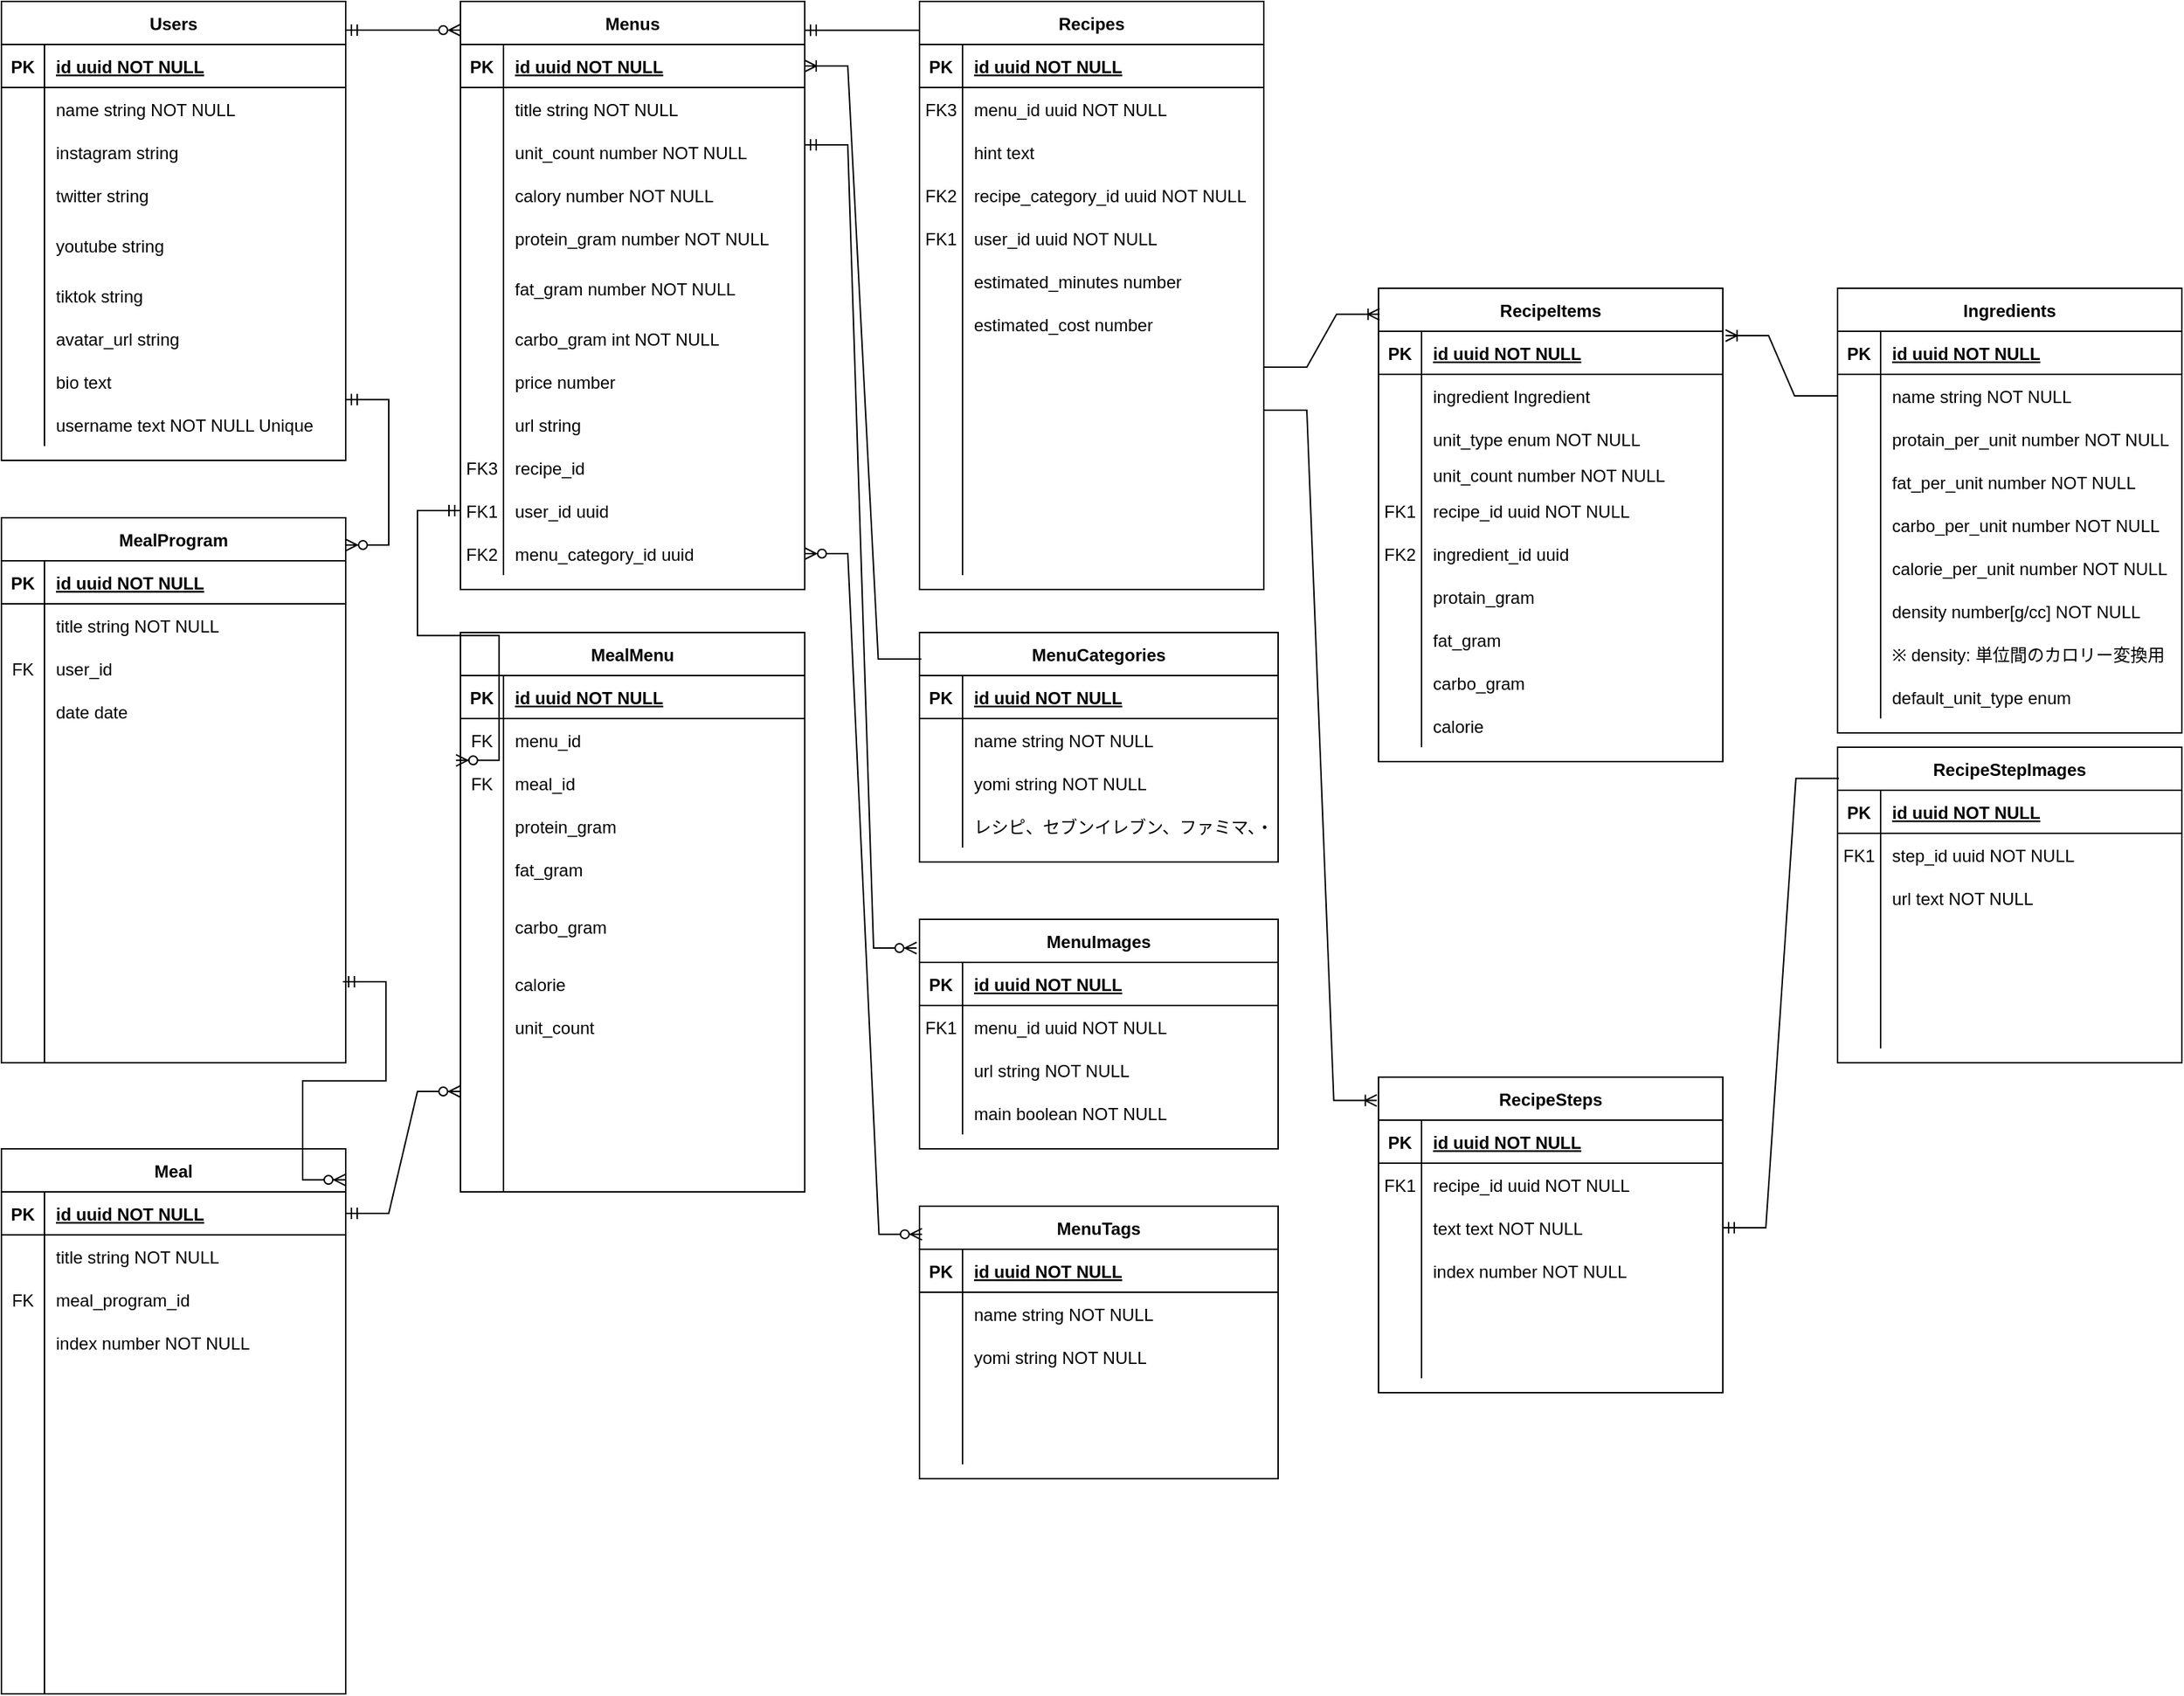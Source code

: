 <mxfile version="20.5.3" type="github">
  <diagram id="R2lEEEUBdFMjLlhIrx00" name="Page-1">
    <mxGraphModel dx="1105" dy="712" grid="1" gridSize="10" guides="1" tooltips="1" connect="1" arrows="1" fold="1" page="1" pageScale="1" pageWidth="2339" pageHeight="3300" math="0" shadow="0" extFonts="Permanent Marker^https://fonts.googleapis.com/css?family=Permanent+Marker">
      <root>
        <mxCell id="0" />
        <mxCell id="1" parent="0" />
        <mxCell id="C-vyLk0tnHw3VtMMgP7b-2" value="MenuImages" style="shape=table;startSize=30;container=1;collapsible=1;childLayout=tableLayout;fixedRows=1;rowLines=0;fontStyle=1;align=center;resizeLast=1;" parent="1" vertex="1">
          <mxGeometry x="680" y="680" width="250" height="160" as="geometry">
            <mxRectangle x="450" y="120" width="80" height="30" as="alternateBounds" />
          </mxGeometry>
        </mxCell>
        <mxCell id="C-vyLk0tnHw3VtMMgP7b-3" value="" style="shape=partialRectangle;collapsible=0;dropTarget=0;pointerEvents=0;fillColor=none;points=[[0,0.5],[1,0.5]];portConstraint=eastwest;top=0;left=0;right=0;bottom=1;" parent="C-vyLk0tnHw3VtMMgP7b-2" vertex="1">
          <mxGeometry y="30" width="250" height="30" as="geometry" />
        </mxCell>
        <mxCell id="C-vyLk0tnHw3VtMMgP7b-4" value="PK" style="shape=partialRectangle;overflow=hidden;connectable=0;fillColor=none;top=0;left=0;bottom=0;right=0;fontStyle=1;" parent="C-vyLk0tnHw3VtMMgP7b-3" vertex="1">
          <mxGeometry width="30" height="30" as="geometry">
            <mxRectangle width="30" height="30" as="alternateBounds" />
          </mxGeometry>
        </mxCell>
        <mxCell id="C-vyLk0tnHw3VtMMgP7b-5" value="id uuid NOT NULL " style="shape=partialRectangle;overflow=hidden;connectable=0;fillColor=none;top=0;left=0;bottom=0;right=0;align=left;spacingLeft=6;fontStyle=5;" parent="C-vyLk0tnHw3VtMMgP7b-3" vertex="1">
          <mxGeometry x="30" width="220" height="30" as="geometry">
            <mxRectangle width="220" height="30" as="alternateBounds" />
          </mxGeometry>
        </mxCell>
        <mxCell id="C-vyLk0tnHw3VtMMgP7b-6" value="" style="shape=partialRectangle;collapsible=0;dropTarget=0;pointerEvents=0;fillColor=none;points=[[0,0.5],[1,0.5]];portConstraint=eastwest;top=0;left=0;right=0;bottom=0;" parent="C-vyLk0tnHw3VtMMgP7b-2" vertex="1">
          <mxGeometry y="60" width="250" height="30" as="geometry" />
        </mxCell>
        <mxCell id="C-vyLk0tnHw3VtMMgP7b-7" value="FK1" style="shape=partialRectangle;overflow=hidden;connectable=0;fillColor=none;top=0;left=0;bottom=0;right=0;" parent="C-vyLk0tnHw3VtMMgP7b-6" vertex="1">
          <mxGeometry width="30" height="30" as="geometry">
            <mxRectangle width="30" height="30" as="alternateBounds" />
          </mxGeometry>
        </mxCell>
        <mxCell id="C-vyLk0tnHw3VtMMgP7b-8" value="menu_id uuid NOT NULL" style="shape=partialRectangle;overflow=hidden;connectable=0;fillColor=none;top=0;left=0;bottom=0;right=0;align=left;spacingLeft=6;" parent="C-vyLk0tnHw3VtMMgP7b-6" vertex="1">
          <mxGeometry x="30" width="220" height="30" as="geometry">
            <mxRectangle width="220" height="30" as="alternateBounds" />
          </mxGeometry>
        </mxCell>
        <mxCell id="C-vyLk0tnHw3VtMMgP7b-9" value="" style="shape=partialRectangle;collapsible=0;dropTarget=0;pointerEvents=0;fillColor=none;points=[[0,0.5],[1,0.5]];portConstraint=eastwest;top=0;left=0;right=0;bottom=0;" parent="C-vyLk0tnHw3VtMMgP7b-2" vertex="1">
          <mxGeometry y="90" width="250" height="30" as="geometry" />
        </mxCell>
        <mxCell id="C-vyLk0tnHw3VtMMgP7b-10" value="" style="shape=partialRectangle;overflow=hidden;connectable=0;fillColor=none;top=0;left=0;bottom=0;right=0;" parent="C-vyLk0tnHw3VtMMgP7b-9" vertex="1">
          <mxGeometry width="30" height="30" as="geometry">
            <mxRectangle width="30" height="30" as="alternateBounds" />
          </mxGeometry>
        </mxCell>
        <mxCell id="C-vyLk0tnHw3VtMMgP7b-11" value="url string NOT NULL" style="shape=partialRectangle;overflow=hidden;connectable=0;fillColor=none;top=0;left=0;bottom=0;right=0;align=left;spacingLeft=6;" parent="C-vyLk0tnHw3VtMMgP7b-9" vertex="1">
          <mxGeometry x="30" width="220" height="30" as="geometry">
            <mxRectangle width="220" height="30" as="alternateBounds" />
          </mxGeometry>
        </mxCell>
        <mxCell id="kMRhK0dAp1cXpMmCywdH-24" value="" style="shape=partialRectangle;collapsible=0;dropTarget=0;pointerEvents=0;fillColor=none;points=[[0,0.5],[1,0.5]];portConstraint=eastwest;top=0;left=0;right=0;bottom=0;" parent="C-vyLk0tnHw3VtMMgP7b-2" vertex="1">
          <mxGeometry y="120" width="250" height="30" as="geometry" />
        </mxCell>
        <mxCell id="kMRhK0dAp1cXpMmCywdH-25" value="" style="shape=partialRectangle;overflow=hidden;connectable=0;fillColor=none;top=0;left=0;bottom=0;right=0;" parent="kMRhK0dAp1cXpMmCywdH-24" vertex="1">
          <mxGeometry width="30" height="30" as="geometry">
            <mxRectangle width="30" height="30" as="alternateBounds" />
          </mxGeometry>
        </mxCell>
        <mxCell id="kMRhK0dAp1cXpMmCywdH-26" value="main boolean NOT NULL" style="shape=partialRectangle;overflow=hidden;connectable=0;fillColor=none;top=0;left=0;bottom=0;right=0;align=left;spacingLeft=6;" parent="kMRhK0dAp1cXpMmCywdH-24" vertex="1">
          <mxGeometry x="30" width="220" height="30" as="geometry">
            <mxRectangle width="220" height="30" as="alternateBounds" />
          </mxGeometry>
        </mxCell>
        <mxCell id="C-vyLk0tnHw3VtMMgP7b-23" value="Recipes" style="shape=table;startSize=30;container=1;collapsible=1;childLayout=tableLayout;fixedRows=1;rowLines=0;fontStyle=1;align=center;resizeLast=1;" parent="1" vertex="1">
          <mxGeometry x="680" y="40" width="240" height="410" as="geometry" />
        </mxCell>
        <mxCell id="C-vyLk0tnHw3VtMMgP7b-24" value="" style="shape=partialRectangle;collapsible=0;dropTarget=0;pointerEvents=0;fillColor=none;points=[[0,0.5],[1,0.5]];portConstraint=eastwest;top=0;left=0;right=0;bottom=1;" parent="C-vyLk0tnHw3VtMMgP7b-23" vertex="1">
          <mxGeometry y="30" width="240" height="30" as="geometry" />
        </mxCell>
        <mxCell id="C-vyLk0tnHw3VtMMgP7b-25" value="PK" style="shape=partialRectangle;overflow=hidden;connectable=0;fillColor=none;top=0;left=0;bottom=0;right=0;fontStyle=1;" parent="C-vyLk0tnHw3VtMMgP7b-24" vertex="1">
          <mxGeometry width="30" height="30" as="geometry">
            <mxRectangle width="30" height="30" as="alternateBounds" />
          </mxGeometry>
        </mxCell>
        <mxCell id="C-vyLk0tnHw3VtMMgP7b-26" value="id uuid NOT NULL " style="shape=partialRectangle;overflow=hidden;connectable=0;fillColor=none;top=0;left=0;bottom=0;right=0;align=left;spacingLeft=6;fontStyle=5;" parent="C-vyLk0tnHw3VtMMgP7b-24" vertex="1">
          <mxGeometry x="30" width="210" height="30" as="geometry">
            <mxRectangle width="210" height="30" as="alternateBounds" />
          </mxGeometry>
        </mxCell>
        <mxCell id="Pr7LXl9UtgNyJIeo_Qun-46" value="" style="shape=partialRectangle;collapsible=0;dropTarget=0;pointerEvents=0;fillColor=none;points=[[0,0.5],[1,0.5]];portConstraint=eastwest;top=0;left=0;right=0;bottom=0;" parent="C-vyLk0tnHw3VtMMgP7b-23" vertex="1">
          <mxGeometry y="60" width="240" height="30" as="geometry" />
        </mxCell>
        <mxCell id="Pr7LXl9UtgNyJIeo_Qun-47" value="FK3" style="shape=partialRectangle;overflow=hidden;connectable=0;fillColor=none;top=0;left=0;bottom=0;right=0;" parent="Pr7LXl9UtgNyJIeo_Qun-46" vertex="1">
          <mxGeometry width="30" height="30" as="geometry">
            <mxRectangle width="30" height="30" as="alternateBounds" />
          </mxGeometry>
        </mxCell>
        <mxCell id="Pr7LXl9UtgNyJIeo_Qun-48" value="menu_id uuid NOT NULL" style="shape=partialRectangle;overflow=hidden;connectable=0;fillColor=none;top=0;left=0;bottom=0;right=0;align=left;spacingLeft=6;" parent="Pr7LXl9UtgNyJIeo_Qun-46" vertex="1">
          <mxGeometry x="30" width="210" height="30" as="geometry">
            <mxRectangle width="210" height="30" as="alternateBounds" />
          </mxGeometry>
        </mxCell>
        <mxCell id="kMRhK0dAp1cXpMmCywdH-13" value="" style="shape=partialRectangle;collapsible=0;dropTarget=0;pointerEvents=0;fillColor=none;points=[[0,0.5],[1,0.5]];portConstraint=eastwest;top=0;left=0;right=0;bottom=0;" parent="C-vyLk0tnHw3VtMMgP7b-23" vertex="1">
          <mxGeometry y="90" width="240" height="30" as="geometry" />
        </mxCell>
        <mxCell id="kMRhK0dAp1cXpMmCywdH-14" value="" style="shape=partialRectangle;overflow=hidden;connectable=0;fillColor=none;top=0;left=0;bottom=0;right=0;" parent="kMRhK0dAp1cXpMmCywdH-13" vertex="1">
          <mxGeometry width="30" height="30" as="geometry">
            <mxRectangle width="30" height="30" as="alternateBounds" />
          </mxGeometry>
        </mxCell>
        <mxCell id="kMRhK0dAp1cXpMmCywdH-15" value="hint text" style="shape=partialRectangle;overflow=hidden;connectable=0;fillColor=none;top=0;left=0;bottom=0;right=0;align=left;spacingLeft=6;" parent="kMRhK0dAp1cXpMmCywdH-13" vertex="1">
          <mxGeometry x="30" width="210" height="30" as="geometry">
            <mxRectangle width="210" height="30" as="alternateBounds" />
          </mxGeometry>
        </mxCell>
        <mxCell id="kMRhK0dAp1cXpMmCywdH-201" value="" style="shape=partialRectangle;collapsible=0;dropTarget=0;pointerEvents=0;fillColor=none;points=[[0,0.5],[1,0.5]];portConstraint=eastwest;top=0;left=0;right=0;bottom=0;" parent="C-vyLk0tnHw3VtMMgP7b-23" vertex="1">
          <mxGeometry y="120" width="240" height="30" as="geometry" />
        </mxCell>
        <mxCell id="kMRhK0dAp1cXpMmCywdH-202" value="FK2" style="shape=partialRectangle;overflow=hidden;connectable=0;fillColor=none;top=0;left=0;bottom=0;right=0;" parent="kMRhK0dAp1cXpMmCywdH-201" vertex="1">
          <mxGeometry width="30" height="30" as="geometry">
            <mxRectangle width="30" height="30" as="alternateBounds" />
          </mxGeometry>
        </mxCell>
        <mxCell id="kMRhK0dAp1cXpMmCywdH-203" value="recipe_category_id uuid NOT NULL" style="shape=partialRectangle;overflow=hidden;connectable=0;fillColor=none;top=0;left=0;bottom=0;right=0;align=left;spacingLeft=6;" parent="kMRhK0dAp1cXpMmCywdH-201" vertex="1">
          <mxGeometry x="30" width="210" height="30" as="geometry">
            <mxRectangle width="210" height="30" as="alternateBounds" />
          </mxGeometry>
        </mxCell>
        <mxCell id="kMRhK0dAp1cXpMmCywdH-41" value="" style="shape=partialRectangle;collapsible=0;dropTarget=0;pointerEvents=0;fillColor=none;points=[[0,0.5],[1,0.5]];portConstraint=eastwest;top=0;left=0;right=0;bottom=0;" parent="C-vyLk0tnHw3VtMMgP7b-23" vertex="1">
          <mxGeometry y="150" width="240" height="30" as="geometry" />
        </mxCell>
        <mxCell id="kMRhK0dAp1cXpMmCywdH-42" value="FK1" style="shape=partialRectangle;overflow=hidden;connectable=0;fillColor=none;top=0;left=0;bottom=0;right=0;" parent="kMRhK0dAp1cXpMmCywdH-41" vertex="1">
          <mxGeometry width="30" height="30" as="geometry">
            <mxRectangle width="30" height="30" as="alternateBounds" />
          </mxGeometry>
        </mxCell>
        <mxCell id="kMRhK0dAp1cXpMmCywdH-43" value="user_id uuid NOT NULL" style="shape=partialRectangle;overflow=hidden;connectable=0;fillColor=none;top=0;left=0;bottom=0;right=0;align=left;spacingLeft=6;" parent="kMRhK0dAp1cXpMmCywdH-41" vertex="1">
          <mxGeometry x="30" width="210" height="30" as="geometry">
            <mxRectangle width="210" height="30" as="alternateBounds" />
          </mxGeometry>
        </mxCell>
        <mxCell id="C-vyLk0tnHw3VtMMgP7b-27" value="" style="shape=partialRectangle;collapsible=0;dropTarget=0;pointerEvents=0;fillColor=none;points=[[0,0.5],[1,0.5]];portConstraint=eastwest;top=0;left=0;right=0;bottom=0;" parent="C-vyLk0tnHw3VtMMgP7b-23" vertex="1">
          <mxGeometry y="180" width="240" height="30" as="geometry" />
        </mxCell>
        <mxCell id="C-vyLk0tnHw3VtMMgP7b-28" value="" style="shape=partialRectangle;overflow=hidden;connectable=0;fillColor=none;top=0;left=0;bottom=0;right=0;" parent="C-vyLk0tnHw3VtMMgP7b-27" vertex="1">
          <mxGeometry width="30" height="30" as="geometry">
            <mxRectangle width="30" height="30" as="alternateBounds" />
          </mxGeometry>
        </mxCell>
        <mxCell id="C-vyLk0tnHw3VtMMgP7b-29" value="estimated_minutes number" style="shape=partialRectangle;overflow=hidden;connectable=0;fillColor=none;top=0;left=0;bottom=0;right=0;align=left;spacingLeft=6;" parent="C-vyLk0tnHw3VtMMgP7b-27" vertex="1">
          <mxGeometry x="30" width="210" height="30" as="geometry">
            <mxRectangle width="210" height="30" as="alternateBounds" />
          </mxGeometry>
        </mxCell>
        <mxCell id="kMRhK0dAp1cXpMmCywdH-16" value="" style="shape=partialRectangle;collapsible=0;dropTarget=0;pointerEvents=0;fillColor=none;points=[[0,0.5],[1,0.5]];portConstraint=eastwest;top=0;left=0;right=0;bottom=0;" parent="C-vyLk0tnHw3VtMMgP7b-23" vertex="1">
          <mxGeometry y="210" width="240" height="30" as="geometry" />
        </mxCell>
        <mxCell id="kMRhK0dAp1cXpMmCywdH-17" value="" style="shape=partialRectangle;overflow=hidden;connectable=0;fillColor=none;top=0;left=0;bottom=0;right=0;" parent="kMRhK0dAp1cXpMmCywdH-16" vertex="1">
          <mxGeometry width="30" height="30" as="geometry">
            <mxRectangle width="30" height="30" as="alternateBounds" />
          </mxGeometry>
        </mxCell>
        <mxCell id="kMRhK0dAp1cXpMmCywdH-18" value="estimated_cost number" style="shape=partialRectangle;overflow=hidden;connectable=0;fillColor=none;top=0;left=0;bottom=0;right=0;align=left;spacingLeft=6;" parent="kMRhK0dAp1cXpMmCywdH-16" vertex="1">
          <mxGeometry x="30" width="210" height="30" as="geometry">
            <mxRectangle width="210" height="30" as="alternateBounds" />
          </mxGeometry>
        </mxCell>
        <mxCell id="Pr7LXl9UtgNyJIeo_Qun-49" value="" style="shape=partialRectangle;collapsible=0;dropTarget=0;pointerEvents=0;fillColor=none;points=[[0,0.5],[1,0.5]];portConstraint=eastwest;top=0;left=0;right=0;bottom=0;" parent="C-vyLk0tnHw3VtMMgP7b-23" vertex="1">
          <mxGeometry y="240" width="240" height="30" as="geometry" />
        </mxCell>
        <mxCell id="Pr7LXl9UtgNyJIeo_Qun-50" value="" style="shape=partialRectangle;overflow=hidden;connectable=0;fillColor=none;top=0;left=0;bottom=0;right=0;" parent="Pr7LXl9UtgNyJIeo_Qun-49" vertex="1">
          <mxGeometry width="30" height="30" as="geometry">
            <mxRectangle width="30" height="30" as="alternateBounds" />
          </mxGeometry>
        </mxCell>
        <mxCell id="Pr7LXl9UtgNyJIeo_Qun-51" value="" style="shape=partialRectangle;overflow=hidden;connectable=0;fillColor=none;top=0;left=0;bottom=0;right=0;align=left;spacingLeft=6;" parent="Pr7LXl9UtgNyJIeo_Qun-49" vertex="1">
          <mxGeometry x="30" width="210" height="30" as="geometry">
            <mxRectangle width="210" height="30" as="alternateBounds" />
          </mxGeometry>
        </mxCell>
        <mxCell id="kMRhK0dAp1cXpMmCywdH-1" value="" style="shape=partialRectangle;collapsible=0;dropTarget=0;pointerEvents=0;fillColor=none;points=[[0,0.5],[1,0.5]];portConstraint=eastwest;top=0;left=0;right=0;bottom=0;" parent="C-vyLk0tnHw3VtMMgP7b-23" vertex="1">
          <mxGeometry y="270" width="240" height="30" as="geometry" />
        </mxCell>
        <mxCell id="kMRhK0dAp1cXpMmCywdH-2" value="" style="shape=partialRectangle;overflow=hidden;connectable=0;fillColor=none;top=0;left=0;bottom=0;right=0;" parent="kMRhK0dAp1cXpMmCywdH-1" vertex="1">
          <mxGeometry width="30" height="30" as="geometry">
            <mxRectangle width="30" height="30" as="alternateBounds" />
          </mxGeometry>
        </mxCell>
        <mxCell id="kMRhK0dAp1cXpMmCywdH-3" value="" style="shape=partialRectangle;overflow=hidden;connectable=0;fillColor=none;top=0;left=0;bottom=0;right=0;align=left;spacingLeft=6;" parent="kMRhK0dAp1cXpMmCywdH-1" vertex="1">
          <mxGeometry x="30" width="210" height="30" as="geometry">
            <mxRectangle width="210" height="30" as="alternateBounds" />
          </mxGeometry>
        </mxCell>
        <mxCell id="kMRhK0dAp1cXpMmCywdH-7" value="" style="shape=partialRectangle;collapsible=0;dropTarget=0;pointerEvents=0;fillColor=none;points=[[0,0.5],[1,0.5]];portConstraint=eastwest;top=0;left=0;right=0;bottom=0;" parent="C-vyLk0tnHw3VtMMgP7b-23" vertex="1">
          <mxGeometry y="300" width="240" height="30" as="geometry" />
        </mxCell>
        <mxCell id="kMRhK0dAp1cXpMmCywdH-8" value="" style="shape=partialRectangle;overflow=hidden;connectable=0;fillColor=none;top=0;left=0;bottom=0;right=0;" parent="kMRhK0dAp1cXpMmCywdH-7" vertex="1">
          <mxGeometry width="30" height="30" as="geometry">
            <mxRectangle width="30" height="30" as="alternateBounds" />
          </mxGeometry>
        </mxCell>
        <mxCell id="kMRhK0dAp1cXpMmCywdH-9" value="" style="shape=partialRectangle;overflow=hidden;connectable=0;fillColor=none;top=0;left=0;bottom=0;right=0;align=left;spacingLeft=6;" parent="kMRhK0dAp1cXpMmCywdH-7" vertex="1">
          <mxGeometry x="30" width="210" height="30" as="geometry">
            <mxRectangle width="210" height="30" as="alternateBounds" />
          </mxGeometry>
        </mxCell>
        <mxCell id="kMRhK0dAp1cXpMmCywdH-4" value="" style="shape=partialRectangle;collapsible=0;dropTarget=0;pointerEvents=0;fillColor=none;points=[[0,0.5],[1,0.5]];portConstraint=eastwest;top=0;left=0;right=0;bottom=0;" parent="C-vyLk0tnHw3VtMMgP7b-23" vertex="1">
          <mxGeometry y="330" width="240" height="40" as="geometry" />
        </mxCell>
        <mxCell id="kMRhK0dAp1cXpMmCywdH-5" value="" style="shape=partialRectangle;overflow=hidden;connectable=0;fillColor=none;top=0;left=0;bottom=0;right=0;" parent="kMRhK0dAp1cXpMmCywdH-4" vertex="1">
          <mxGeometry width="30" height="40" as="geometry">
            <mxRectangle width="30" height="40" as="alternateBounds" />
          </mxGeometry>
        </mxCell>
        <mxCell id="kMRhK0dAp1cXpMmCywdH-6" value="" style="shape=partialRectangle;overflow=hidden;connectable=0;fillColor=none;top=0;left=0;bottom=0;right=0;align=left;spacingLeft=6;" parent="kMRhK0dAp1cXpMmCywdH-4" vertex="1">
          <mxGeometry x="30" width="210" height="40" as="geometry">
            <mxRectangle width="210" height="40" as="alternateBounds" />
          </mxGeometry>
        </mxCell>
        <mxCell id="kMRhK0dAp1cXpMmCywdH-10" value="" style="shape=partialRectangle;collapsible=0;dropTarget=0;pointerEvents=0;fillColor=none;points=[[0,0.5],[1,0.5]];portConstraint=eastwest;top=0;left=0;right=0;bottom=0;" parent="C-vyLk0tnHw3VtMMgP7b-23" vertex="1">
          <mxGeometry y="370" width="240" height="30" as="geometry" />
        </mxCell>
        <mxCell id="kMRhK0dAp1cXpMmCywdH-11" value="" style="shape=partialRectangle;overflow=hidden;connectable=0;fillColor=none;top=0;left=0;bottom=0;right=0;" parent="kMRhK0dAp1cXpMmCywdH-10" vertex="1">
          <mxGeometry width="30" height="30" as="geometry">
            <mxRectangle width="30" height="30" as="alternateBounds" />
          </mxGeometry>
        </mxCell>
        <mxCell id="kMRhK0dAp1cXpMmCywdH-12" value="" style="shape=partialRectangle;overflow=hidden;connectable=0;fillColor=none;top=0;left=0;bottom=0;right=0;align=left;spacingLeft=6;" parent="kMRhK0dAp1cXpMmCywdH-10" vertex="1">
          <mxGeometry x="30" width="210" height="30" as="geometry">
            <mxRectangle width="210" height="30" as="alternateBounds" />
          </mxGeometry>
        </mxCell>
        <mxCell id="kMRhK0dAp1cXpMmCywdH-27" value="MenuCategories" style="shape=table;startSize=30;container=1;collapsible=1;childLayout=tableLayout;fixedRows=1;rowLines=0;fontStyle=1;align=center;resizeLast=1;" parent="1" vertex="1">
          <mxGeometry x="680" y="480" width="250" height="160" as="geometry">
            <mxRectangle x="450" y="120" width="80" height="30" as="alternateBounds" />
          </mxGeometry>
        </mxCell>
        <mxCell id="kMRhK0dAp1cXpMmCywdH-28" value="" style="shape=partialRectangle;collapsible=0;dropTarget=0;pointerEvents=0;fillColor=none;points=[[0,0.5],[1,0.5]];portConstraint=eastwest;top=0;left=0;right=0;bottom=1;" parent="kMRhK0dAp1cXpMmCywdH-27" vertex="1">
          <mxGeometry y="30" width="250" height="30" as="geometry" />
        </mxCell>
        <mxCell id="kMRhK0dAp1cXpMmCywdH-29" value="PK" style="shape=partialRectangle;overflow=hidden;connectable=0;fillColor=none;top=0;left=0;bottom=0;right=0;fontStyle=1;" parent="kMRhK0dAp1cXpMmCywdH-28" vertex="1">
          <mxGeometry width="30" height="30" as="geometry">
            <mxRectangle width="30" height="30" as="alternateBounds" />
          </mxGeometry>
        </mxCell>
        <mxCell id="kMRhK0dAp1cXpMmCywdH-30" value="id uuid NOT NULL " style="shape=partialRectangle;overflow=hidden;connectable=0;fillColor=none;top=0;left=0;bottom=0;right=0;align=left;spacingLeft=6;fontStyle=5;" parent="kMRhK0dAp1cXpMmCywdH-28" vertex="1">
          <mxGeometry x="30" width="220" height="30" as="geometry">
            <mxRectangle width="220" height="30" as="alternateBounds" />
          </mxGeometry>
        </mxCell>
        <mxCell id="kMRhK0dAp1cXpMmCywdH-31" value="" style="shape=partialRectangle;collapsible=0;dropTarget=0;pointerEvents=0;fillColor=none;points=[[0,0.5],[1,0.5]];portConstraint=eastwest;top=0;left=0;right=0;bottom=0;" parent="kMRhK0dAp1cXpMmCywdH-27" vertex="1">
          <mxGeometry y="60" width="250" height="30" as="geometry" />
        </mxCell>
        <mxCell id="kMRhK0dAp1cXpMmCywdH-32" value="" style="shape=partialRectangle;overflow=hidden;connectable=0;fillColor=none;top=0;left=0;bottom=0;right=0;" parent="kMRhK0dAp1cXpMmCywdH-31" vertex="1">
          <mxGeometry width="30" height="30" as="geometry">
            <mxRectangle width="30" height="30" as="alternateBounds" />
          </mxGeometry>
        </mxCell>
        <mxCell id="kMRhK0dAp1cXpMmCywdH-33" value="name string NOT NULL" style="shape=partialRectangle;overflow=hidden;connectable=0;fillColor=none;top=0;left=0;bottom=0;right=0;align=left;spacingLeft=6;" parent="kMRhK0dAp1cXpMmCywdH-31" vertex="1">
          <mxGeometry x="30" width="220" height="30" as="geometry">
            <mxRectangle width="220" height="30" as="alternateBounds" />
          </mxGeometry>
        </mxCell>
        <mxCell id="kMRhK0dAp1cXpMmCywdH-34" value="" style="shape=partialRectangle;collapsible=0;dropTarget=0;pointerEvents=0;fillColor=none;points=[[0,0.5],[1,0.5]];portConstraint=eastwest;top=0;left=0;right=0;bottom=0;" parent="kMRhK0dAp1cXpMmCywdH-27" vertex="1">
          <mxGeometry y="90" width="250" height="30" as="geometry" />
        </mxCell>
        <mxCell id="kMRhK0dAp1cXpMmCywdH-35" value="" style="shape=partialRectangle;overflow=hidden;connectable=0;fillColor=none;top=0;left=0;bottom=0;right=0;" parent="kMRhK0dAp1cXpMmCywdH-34" vertex="1">
          <mxGeometry width="30" height="30" as="geometry">
            <mxRectangle width="30" height="30" as="alternateBounds" />
          </mxGeometry>
        </mxCell>
        <mxCell id="kMRhK0dAp1cXpMmCywdH-36" value="yomi string NOT NULL" style="shape=partialRectangle;overflow=hidden;connectable=0;fillColor=none;top=0;left=0;bottom=0;right=0;align=left;spacingLeft=6;" parent="kMRhK0dAp1cXpMmCywdH-34" vertex="1">
          <mxGeometry x="30" width="220" height="30" as="geometry">
            <mxRectangle width="220" height="30" as="alternateBounds" />
          </mxGeometry>
        </mxCell>
        <mxCell id="kMRhK0dAp1cXpMmCywdH-37" value="" style="shape=partialRectangle;collapsible=0;dropTarget=0;pointerEvents=0;fillColor=none;points=[[0,0.5],[1,0.5]];portConstraint=eastwest;top=0;left=0;right=0;bottom=0;" parent="kMRhK0dAp1cXpMmCywdH-27" vertex="1">
          <mxGeometry y="120" width="250" height="30" as="geometry" />
        </mxCell>
        <mxCell id="kMRhK0dAp1cXpMmCywdH-38" value="" style="shape=partialRectangle;overflow=hidden;connectable=0;fillColor=none;top=0;left=0;bottom=0;right=0;" parent="kMRhK0dAp1cXpMmCywdH-37" vertex="1">
          <mxGeometry width="30" height="30" as="geometry">
            <mxRectangle width="30" height="30" as="alternateBounds" />
          </mxGeometry>
        </mxCell>
        <mxCell id="kMRhK0dAp1cXpMmCywdH-39" value="レシピ、セブンイレブン、ファミマ、・・・" style="shape=partialRectangle;overflow=hidden;connectable=0;fillColor=none;top=0;left=0;bottom=0;right=0;align=left;spacingLeft=6;" parent="kMRhK0dAp1cXpMmCywdH-37" vertex="1">
          <mxGeometry x="30" width="220" height="30" as="geometry">
            <mxRectangle width="220" height="30" as="alternateBounds" />
          </mxGeometry>
        </mxCell>
        <mxCell id="kMRhK0dAp1cXpMmCywdH-40" value="" style="edgeStyle=entityRelationEdgeStyle;fontSize=12;html=1;endArrow=ERoneToMany;rounded=0;exitX=0.005;exitY=0.116;exitDx=0;exitDy=0;exitPerimeter=0;entryX=1;entryY=0.5;entryDx=0;entryDy=0;" parent="1" source="kMRhK0dAp1cXpMmCywdH-27" target="kMRhK0dAp1cXpMmCywdH-232" edge="1">
          <mxGeometry width="100" height="100" relative="1" as="geometry">
            <mxPoint x="931.92" y="65.05" as="sourcePoint" />
            <mxPoint x="1012" y="69.68" as="targetPoint" />
          </mxGeometry>
        </mxCell>
        <mxCell id="kMRhK0dAp1cXpMmCywdH-44" value="MenuTags" style="shape=table;startSize=30;container=1;collapsible=1;childLayout=tableLayout;fixedRows=1;rowLines=0;fontStyle=1;align=center;resizeLast=1;" parent="1" vertex="1">
          <mxGeometry x="680" y="880" width="250" height="190" as="geometry">
            <mxRectangle x="450" y="120" width="80" height="30" as="alternateBounds" />
          </mxGeometry>
        </mxCell>
        <mxCell id="kMRhK0dAp1cXpMmCywdH-45" value="" style="shape=partialRectangle;collapsible=0;dropTarget=0;pointerEvents=0;fillColor=none;points=[[0,0.5],[1,0.5]];portConstraint=eastwest;top=0;left=0;right=0;bottom=1;" parent="kMRhK0dAp1cXpMmCywdH-44" vertex="1">
          <mxGeometry y="30" width="250" height="30" as="geometry" />
        </mxCell>
        <mxCell id="kMRhK0dAp1cXpMmCywdH-46" value="PK" style="shape=partialRectangle;overflow=hidden;connectable=0;fillColor=none;top=0;left=0;bottom=0;right=0;fontStyle=1;" parent="kMRhK0dAp1cXpMmCywdH-45" vertex="1">
          <mxGeometry width="30" height="30" as="geometry">
            <mxRectangle width="30" height="30" as="alternateBounds" />
          </mxGeometry>
        </mxCell>
        <mxCell id="kMRhK0dAp1cXpMmCywdH-47" value="id uuid NOT NULL " style="shape=partialRectangle;overflow=hidden;connectable=0;fillColor=none;top=0;left=0;bottom=0;right=0;align=left;spacingLeft=6;fontStyle=5;" parent="kMRhK0dAp1cXpMmCywdH-45" vertex="1">
          <mxGeometry x="30" width="220" height="30" as="geometry">
            <mxRectangle width="220" height="30" as="alternateBounds" />
          </mxGeometry>
        </mxCell>
        <mxCell id="kMRhK0dAp1cXpMmCywdH-48" value="" style="shape=partialRectangle;collapsible=0;dropTarget=0;pointerEvents=0;fillColor=none;points=[[0,0.5],[1,0.5]];portConstraint=eastwest;top=0;left=0;right=0;bottom=0;" parent="kMRhK0dAp1cXpMmCywdH-44" vertex="1">
          <mxGeometry y="60" width="250" height="30" as="geometry" />
        </mxCell>
        <mxCell id="kMRhK0dAp1cXpMmCywdH-49" value="" style="shape=partialRectangle;overflow=hidden;connectable=0;fillColor=none;top=0;left=0;bottom=0;right=0;" parent="kMRhK0dAp1cXpMmCywdH-48" vertex="1">
          <mxGeometry width="30" height="30" as="geometry">
            <mxRectangle width="30" height="30" as="alternateBounds" />
          </mxGeometry>
        </mxCell>
        <mxCell id="kMRhK0dAp1cXpMmCywdH-50" value="name string NOT NULL" style="shape=partialRectangle;overflow=hidden;connectable=0;fillColor=none;top=0;left=0;bottom=0;right=0;align=left;spacingLeft=6;" parent="kMRhK0dAp1cXpMmCywdH-48" vertex="1">
          <mxGeometry x="30" width="220" height="30" as="geometry">
            <mxRectangle width="220" height="30" as="alternateBounds" />
          </mxGeometry>
        </mxCell>
        <mxCell id="kMRhK0dAp1cXpMmCywdH-59" value="" style="shape=partialRectangle;collapsible=0;dropTarget=0;pointerEvents=0;fillColor=none;points=[[0,0.5],[1,0.5]];portConstraint=eastwest;top=0;left=0;right=0;bottom=0;" parent="kMRhK0dAp1cXpMmCywdH-44" vertex="1">
          <mxGeometry y="90" width="250" height="30" as="geometry" />
        </mxCell>
        <mxCell id="kMRhK0dAp1cXpMmCywdH-60" value="" style="shape=partialRectangle;overflow=hidden;connectable=0;fillColor=none;top=0;left=0;bottom=0;right=0;" parent="kMRhK0dAp1cXpMmCywdH-59" vertex="1">
          <mxGeometry width="30" height="30" as="geometry">
            <mxRectangle width="30" height="30" as="alternateBounds" />
          </mxGeometry>
        </mxCell>
        <mxCell id="kMRhK0dAp1cXpMmCywdH-61" value="yomi string NOT NULL" style="shape=partialRectangle;overflow=hidden;connectable=0;fillColor=none;top=0;left=0;bottom=0;right=0;align=left;spacingLeft=6;" parent="kMRhK0dAp1cXpMmCywdH-59" vertex="1">
          <mxGeometry x="30" width="220" height="30" as="geometry">
            <mxRectangle width="220" height="30" as="alternateBounds" />
          </mxGeometry>
        </mxCell>
        <mxCell id="kMRhK0dAp1cXpMmCywdH-51" value="" style="shape=partialRectangle;collapsible=0;dropTarget=0;pointerEvents=0;fillColor=none;points=[[0,0.5],[1,0.5]];portConstraint=eastwest;top=0;left=0;right=0;bottom=0;" parent="kMRhK0dAp1cXpMmCywdH-44" vertex="1">
          <mxGeometry y="120" width="250" height="30" as="geometry" />
        </mxCell>
        <mxCell id="kMRhK0dAp1cXpMmCywdH-52" value="" style="shape=partialRectangle;overflow=hidden;connectable=0;fillColor=none;top=0;left=0;bottom=0;right=0;" parent="kMRhK0dAp1cXpMmCywdH-51" vertex="1">
          <mxGeometry width="30" height="30" as="geometry">
            <mxRectangle width="30" height="30" as="alternateBounds" />
          </mxGeometry>
        </mxCell>
        <mxCell id="kMRhK0dAp1cXpMmCywdH-53" value="" style="shape=partialRectangle;overflow=hidden;connectable=0;fillColor=none;top=0;left=0;bottom=0;right=0;align=left;spacingLeft=6;" parent="kMRhK0dAp1cXpMmCywdH-51" vertex="1">
          <mxGeometry x="30" width="220" height="30" as="geometry">
            <mxRectangle width="220" height="30" as="alternateBounds" />
          </mxGeometry>
        </mxCell>
        <mxCell id="kMRhK0dAp1cXpMmCywdH-54" value="" style="shape=partialRectangle;collapsible=0;dropTarget=0;pointerEvents=0;fillColor=none;points=[[0,0.5],[1,0.5]];portConstraint=eastwest;top=0;left=0;right=0;bottom=0;" parent="kMRhK0dAp1cXpMmCywdH-44" vertex="1">
          <mxGeometry y="150" width="250" height="30" as="geometry" />
        </mxCell>
        <mxCell id="kMRhK0dAp1cXpMmCywdH-55" value="" style="shape=partialRectangle;overflow=hidden;connectable=0;fillColor=none;top=0;left=0;bottom=0;right=0;" parent="kMRhK0dAp1cXpMmCywdH-54" vertex="1">
          <mxGeometry width="30" height="30" as="geometry">
            <mxRectangle width="30" height="30" as="alternateBounds" />
          </mxGeometry>
        </mxCell>
        <mxCell id="kMRhK0dAp1cXpMmCywdH-56" value="" style="shape=partialRectangle;overflow=hidden;connectable=0;fillColor=none;top=0;left=0;bottom=0;right=0;align=left;spacingLeft=6;" parent="kMRhK0dAp1cXpMmCywdH-54" vertex="1">
          <mxGeometry x="30" width="220" height="30" as="geometry">
            <mxRectangle width="220" height="30" as="alternateBounds" />
          </mxGeometry>
        </mxCell>
        <mxCell id="kMRhK0dAp1cXpMmCywdH-57" value="" style="edgeStyle=entityRelationEdgeStyle;fontSize=12;html=1;endArrow=ERzeroToMany;endFill=1;startArrow=ERzeroToMany;rounded=0;entryX=0.007;entryY=0.103;entryDx=0;entryDy=0;entryPerimeter=0;exitX=1;exitY=0.5;exitDx=0;exitDy=0;" parent="1" source="kMRhK0dAp1cXpMmCywdH-265" target="kMRhK0dAp1cXpMmCywdH-44" edge="1">
          <mxGeometry width="100" height="100" relative="1" as="geometry">
            <mxPoint x="920" y="410" as="sourcePoint" />
            <mxPoint x="1190" y="370" as="targetPoint" />
          </mxGeometry>
        </mxCell>
        <mxCell id="kMRhK0dAp1cXpMmCywdH-62" value="RecipeItems" style="shape=table;startSize=30;container=1;collapsible=1;childLayout=tableLayout;fixedRows=1;rowLines=0;fontStyle=1;align=center;resizeLast=1;" parent="1" vertex="1">
          <mxGeometry x="1000" y="240" width="240" height="330" as="geometry">
            <mxRectangle x="450" y="120" width="80" height="30" as="alternateBounds" />
          </mxGeometry>
        </mxCell>
        <mxCell id="kMRhK0dAp1cXpMmCywdH-63" value="" style="shape=partialRectangle;collapsible=0;dropTarget=0;pointerEvents=0;fillColor=none;points=[[0,0.5],[1,0.5]];portConstraint=eastwest;top=0;left=0;right=0;bottom=1;" parent="kMRhK0dAp1cXpMmCywdH-62" vertex="1">
          <mxGeometry y="30" width="240" height="30" as="geometry" />
        </mxCell>
        <mxCell id="kMRhK0dAp1cXpMmCywdH-64" value="PK" style="shape=partialRectangle;overflow=hidden;connectable=0;fillColor=none;top=0;left=0;bottom=0;right=0;fontStyle=1;" parent="kMRhK0dAp1cXpMmCywdH-63" vertex="1">
          <mxGeometry width="30" height="30" as="geometry">
            <mxRectangle width="30" height="30" as="alternateBounds" />
          </mxGeometry>
        </mxCell>
        <mxCell id="kMRhK0dAp1cXpMmCywdH-65" value="id uuid NOT NULL " style="shape=partialRectangle;overflow=hidden;connectable=0;fillColor=none;top=0;left=0;bottom=0;right=0;align=left;spacingLeft=6;fontStyle=5;" parent="kMRhK0dAp1cXpMmCywdH-63" vertex="1">
          <mxGeometry x="30" width="210" height="30" as="geometry">
            <mxRectangle width="210" height="30" as="alternateBounds" />
          </mxGeometry>
        </mxCell>
        <mxCell id="kMRhK0dAp1cXpMmCywdH-66" value="" style="shape=partialRectangle;collapsible=0;dropTarget=0;pointerEvents=0;fillColor=none;points=[[0,0.5],[1,0.5]];portConstraint=eastwest;top=0;left=0;right=0;bottom=0;" parent="kMRhK0dAp1cXpMmCywdH-62" vertex="1">
          <mxGeometry y="60" width="240" height="30" as="geometry" />
        </mxCell>
        <mxCell id="kMRhK0dAp1cXpMmCywdH-67" value="" style="shape=partialRectangle;overflow=hidden;connectable=0;fillColor=none;top=0;left=0;bottom=0;right=0;" parent="kMRhK0dAp1cXpMmCywdH-66" vertex="1">
          <mxGeometry width="30" height="30" as="geometry">
            <mxRectangle width="30" height="30" as="alternateBounds" />
          </mxGeometry>
        </mxCell>
        <mxCell id="kMRhK0dAp1cXpMmCywdH-68" value="ingredient Ingredient" style="shape=partialRectangle;overflow=hidden;connectable=0;fillColor=none;top=0;left=0;bottom=0;right=0;align=left;spacingLeft=6;" parent="kMRhK0dAp1cXpMmCywdH-66" vertex="1">
          <mxGeometry x="30" width="210" height="30" as="geometry">
            <mxRectangle width="210" height="30" as="alternateBounds" />
          </mxGeometry>
        </mxCell>
        <mxCell id="kMRhK0dAp1cXpMmCywdH-69" value="" style="shape=partialRectangle;collapsible=0;dropTarget=0;pointerEvents=0;fillColor=none;points=[[0,0.5],[1,0.5]];portConstraint=eastwest;top=0;left=0;right=0;bottom=0;" parent="kMRhK0dAp1cXpMmCywdH-62" vertex="1">
          <mxGeometry y="90" width="240" height="30" as="geometry" />
        </mxCell>
        <mxCell id="kMRhK0dAp1cXpMmCywdH-70" value="" style="shape=partialRectangle;overflow=hidden;connectable=0;fillColor=none;top=0;left=0;bottom=0;right=0;" parent="kMRhK0dAp1cXpMmCywdH-69" vertex="1">
          <mxGeometry width="30" height="30" as="geometry">
            <mxRectangle width="30" height="30" as="alternateBounds" />
          </mxGeometry>
        </mxCell>
        <mxCell id="kMRhK0dAp1cXpMmCywdH-71" value="unit_type enum NOT NULL" style="shape=partialRectangle;overflow=hidden;connectable=0;fillColor=none;top=0;left=0;bottom=0;right=0;align=left;spacingLeft=6;" parent="kMRhK0dAp1cXpMmCywdH-69" vertex="1">
          <mxGeometry x="30" width="210" height="30" as="geometry">
            <mxRectangle width="210" height="30" as="alternateBounds" />
          </mxGeometry>
        </mxCell>
        <mxCell id="kMRhK0dAp1cXpMmCywdH-101" value="" style="shape=partialRectangle;collapsible=0;dropTarget=0;pointerEvents=0;fillColor=none;points=[[0,0.5],[1,0.5]];portConstraint=eastwest;top=0;left=0;right=0;bottom=0;" parent="kMRhK0dAp1cXpMmCywdH-62" vertex="1">
          <mxGeometry y="120" width="240" height="20" as="geometry" />
        </mxCell>
        <mxCell id="kMRhK0dAp1cXpMmCywdH-102" value="" style="shape=partialRectangle;overflow=hidden;connectable=0;fillColor=none;top=0;left=0;bottom=0;right=0;" parent="kMRhK0dAp1cXpMmCywdH-101" vertex="1">
          <mxGeometry width="30" height="20" as="geometry">
            <mxRectangle width="30" height="20" as="alternateBounds" />
          </mxGeometry>
        </mxCell>
        <mxCell id="kMRhK0dAp1cXpMmCywdH-103" value="unit_count number NOT NULL" style="shape=partialRectangle;overflow=hidden;connectable=0;fillColor=none;top=0;left=0;bottom=0;right=0;align=left;spacingLeft=6;" parent="kMRhK0dAp1cXpMmCywdH-101" vertex="1">
          <mxGeometry x="30" width="210" height="20" as="geometry">
            <mxRectangle width="210" height="20" as="alternateBounds" />
          </mxGeometry>
        </mxCell>
        <mxCell id="kMRhK0dAp1cXpMmCywdH-72" value="" style="shape=partialRectangle;collapsible=0;dropTarget=0;pointerEvents=0;fillColor=none;points=[[0,0.5],[1,0.5]];portConstraint=eastwest;top=0;left=0;right=0;bottom=0;" parent="kMRhK0dAp1cXpMmCywdH-62" vertex="1">
          <mxGeometry y="140" width="240" height="30" as="geometry" />
        </mxCell>
        <mxCell id="kMRhK0dAp1cXpMmCywdH-73" value="FK1" style="shape=partialRectangle;overflow=hidden;connectable=0;fillColor=none;top=0;left=0;bottom=0;right=0;" parent="kMRhK0dAp1cXpMmCywdH-72" vertex="1">
          <mxGeometry width="30" height="30" as="geometry">
            <mxRectangle width="30" height="30" as="alternateBounds" />
          </mxGeometry>
        </mxCell>
        <mxCell id="kMRhK0dAp1cXpMmCywdH-74" value="recipe_id uuid NOT NULL" style="shape=partialRectangle;overflow=hidden;connectable=0;fillColor=none;top=0;left=0;bottom=0;right=0;align=left;spacingLeft=6;" parent="kMRhK0dAp1cXpMmCywdH-72" vertex="1">
          <mxGeometry x="30" width="210" height="30" as="geometry">
            <mxRectangle width="210" height="30" as="alternateBounds" />
          </mxGeometry>
        </mxCell>
        <mxCell id="kMRhK0dAp1cXpMmCywdH-75" value="" style="shape=partialRectangle;collapsible=0;dropTarget=0;pointerEvents=0;fillColor=none;points=[[0,0.5],[1,0.5]];portConstraint=eastwest;top=0;left=0;right=0;bottom=0;" parent="kMRhK0dAp1cXpMmCywdH-62" vertex="1">
          <mxGeometry y="170" width="240" height="30" as="geometry" />
        </mxCell>
        <mxCell id="kMRhK0dAp1cXpMmCywdH-76" value="FK2" style="shape=partialRectangle;overflow=hidden;connectable=0;fillColor=none;top=0;left=0;bottom=0;right=0;" parent="kMRhK0dAp1cXpMmCywdH-75" vertex="1">
          <mxGeometry width="30" height="30" as="geometry">
            <mxRectangle width="30" height="30" as="alternateBounds" />
          </mxGeometry>
        </mxCell>
        <mxCell id="kMRhK0dAp1cXpMmCywdH-77" value="ingredient_id uuid" style="shape=partialRectangle;overflow=hidden;connectable=0;fillColor=none;top=0;left=0;bottom=0;right=0;align=left;spacingLeft=6;" parent="kMRhK0dAp1cXpMmCywdH-75" vertex="1">
          <mxGeometry x="30" width="210" height="30" as="geometry">
            <mxRectangle width="210" height="30" as="alternateBounds" />
          </mxGeometry>
        </mxCell>
        <mxCell id="cZUmf8Zjrt1HZ_t4PvBb-3" value="" style="shape=partialRectangle;collapsible=0;dropTarget=0;pointerEvents=0;fillColor=none;points=[[0,0.5],[1,0.5]];portConstraint=eastwest;top=0;left=0;right=0;bottom=0;" vertex="1" parent="kMRhK0dAp1cXpMmCywdH-62">
          <mxGeometry y="200" width="240" height="30" as="geometry" />
        </mxCell>
        <mxCell id="cZUmf8Zjrt1HZ_t4PvBb-4" value="" style="shape=partialRectangle;overflow=hidden;connectable=0;fillColor=none;top=0;left=0;bottom=0;right=0;" vertex="1" parent="cZUmf8Zjrt1HZ_t4PvBb-3">
          <mxGeometry width="30" height="30" as="geometry">
            <mxRectangle width="30" height="30" as="alternateBounds" />
          </mxGeometry>
        </mxCell>
        <mxCell id="cZUmf8Zjrt1HZ_t4PvBb-5" value="protain_gram" style="shape=partialRectangle;overflow=hidden;connectable=0;fillColor=none;top=0;left=0;bottom=0;right=0;align=left;spacingLeft=6;" vertex="1" parent="cZUmf8Zjrt1HZ_t4PvBb-3">
          <mxGeometry x="30" width="210" height="30" as="geometry">
            <mxRectangle width="210" height="30" as="alternateBounds" />
          </mxGeometry>
        </mxCell>
        <mxCell id="cZUmf8Zjrt1HZ_t4PvBb-6" value="" style="shape=partialRectangle;collapsible=0;dropTarget=0;pointerEvents=0;fillColor=none;points=[[0,0.5],[1,0.5]];portConstraint=eastwest;top=0;left=0;right=0;bottom=0;" vertex="1" parent="kMRhK0dAp1cXpMmCywdH-62">
          <mxGeometry y="230" width="240" height="30" as="geometry" />
        </mxCell>
        <mxCell id="cZUmf8Zjrt1HZ_t4PvBb-7" value="" style="shape=partialRectangle;overflow=hidden;connectable=0;fillColor=none;top=0;left=0;bottom=0;right=0;" vertex="1" parent="cZUmf8Zjrt1HZ_t4PvBb-6">
          <mxGeometry width="30" height="30" as="geometry">
            <mxRectangle width="30" height="30" as="alternateBounds" />
          </mxGeometry>
        </mxCell>
        <mxCell id="cZUmf8Zjrt1HZ_t4PvBb-8" value="fat_gram" style="shape=partialRectangle;overflow=hidden;connectable=0;fillColor=none;top=0;left=0;bottom=0;right=0;align=left;spacingLeft=6;" vertex="1" parent="cZUmf8Zjrt1HZ_t4PvBb-6">
          <mxGeometry x="30" width="210" height="30" as="geometry">
            <mxRectangle width="210" height="30" as="alternateBounds" />
          </mxGeometry>
        </mxCell>
        <mxCell id="cZUmf8Zjrt1HZ_t4PvBb-9" value="" style="shape=partialRectangle;collapsible=0;dropTarget=0;pointerEvents=0;fillColor=none;points=[[0,0.5],[1,0.5]];portConstraint=eastwest;top=0;left=0;right=0;bottom=0;" vertex="1" parent="kMRhK0dAp1cXpMmCywdH-62">
          <mxGeometry y="260" width="240" height="30" as="geometry" />
        </mxCell>
        <mxCell id="cZUmf8Zjrt1HZ_t4PvBb-10" value="" style="shape=partialRectangle;overflow=hidden;connectable=0;fillColor=none;top=0;left=0;bottom=0;right=0;" vertex="1" parent="cZUmf8Zjrt1HZ_t4PvBb-9">
          <mxGeometry width="30" height="30" as="geometry">
            <mxRectangle width="30" height="30" as="alternateBounds" />
          </mxGeometry>
        </mxCell>
        <mxCell id="cZUmf8Zjrt1HZ_t4PvBb-11" value="carbo_gram" style="shape=partialRectangle;overflow=hidden;connectable=0;fillColor=none;top=0;left=0;bottom=0;right=0;align=left;spacingLeft=6;" vertex="1" parent="cZUmf8Zjrt1HZ_t4PvBb-9">
          <mxGeometry x="30" width="210" height="30" as="geometry">
            <mxRectangle width="210" height="30" as="alternateBounds" />
          </mxGeometry>
        </mxCell>
        <mxCell id="cZUmf8Zjrt1HZ_t4PvBb-12" value="" style="shape=partialRectangle;collapsible=0;dropTarget=0;pointerEvents=0;fillColor=none;points=[[0,0.5],[1,0.5]];portConstraint=eastwest;top=0;left=0;right=0;bottom=0;" vertex="1" parent="kMRhK0dAp1cXpMmCywdH-62">
          <mxGeometry y="290" width="240" height="30" as="geometry" />
        </mxCell>
        <mxCell id="cZUmf8Zjrt1HZ_t4PvBb-13" value="" style="shape=partialRectangle;overflow=hidden;connectable=0;fillColor=none;top=0;left=0;bottom=0;right=0;" vertex="1" parent="cZUmf8Zjrt1HZ_t4PvBb-12">
          <mxGeometry width="30" height="30" as="geometry">
            <mxRectangle width="30" height="30" as="alternateBounds" />
          </mxGeometry>
        </mxCell>
        <mxCell id="cZUmf8Zjrt1HZ_t4PvBb-14" value="calorie" style="shape=partialRectangle;overflow=hidden;connectable=0;fillColor=none;top=0;left=0;bottom=0;right=0;align=left;spacingLeft=6;" vertex="1" parent="cZUmf8Zjrt1HZ_t4PvBb-12">
          <mxGeometry x="30" width="210" height="30" as="geometry">
            <mxRectangle width="210" height="30" as="alternateBounds" />
          </mxGeometry>
        </mxCell>
        <mxCell id="kMRhK0dAp1cXpMmCywdH-83" value="Ingredients" style="shape=table;startSize=30;container=1;collapsible=1;childLayout=tableLayout;fixedRows=1;rowLines=0;fontStyle=1;align=center;resizeLast=1;" parent="1" vertex="1">
          <mxGeometry x="1320" y="240" width="240" height="310" as="geometry">
            <mxRectangle x="450" y="120" width="80" height="30" as="alternateBounds" />
          </mxGeometry>
        </mxCell>
        <mxCell id="kMRhK0dAp1cXpMmCywdH-84" value="" style="shape=partialRectangle;collapsible=0;dropTarget=0;pointerEvents=0;fillColor=none;points=[[0,0.5],[1,0.5]];portConstraint=eastwest;top=0;left=0;right=0;bottom=1;" parent="kMRhK0dAp1cXpMmCywdH-83" vertex="1">
          <mxGeometry y="30" width="240" height="30" as="geometry" />
        </mxCell>
        <mxCell id="kMRhK0dAp1cXpMmCywdH-85" value="PK" style="shape=partialRectangle;overflow=hidden;connectable=0;fillColor=none;top=0;left=0;bottom=0;right=0;fontStyle=1;" parent="kMRhK0dAp1cXpMmCywdH-84" vertex="1">
          <mxGeometry width="30" height="30" as="geometry">
            <mxRectangle width="30" height="30" as="alternateBounds" />
          </mxGeometry>
        </mxCell>
        <mxCell id="kMRhK0dAp1cXpMmCywdH-86" value="id uuid NOT NULL " style="shape=partialRectangle;overflow=hidden;connectable=0;fillColor=none;top=0;left=0;bottom=0;right=0;align=left;spacingLeft=6;fontStyle=5;" parent="kMRhK0dAp1cXpMmCywdH-84" vertex="1">
          <mxGeometry x="30" width="210" height="30" as="geometry">
            <mxRectangle width="210" height="30" as="alternateBounds" />
          </mxGeometry>
        </mxCell>
        <mxCell id="kMRhK0dAp1cXpMmCywdH-87" value="" style="shape=partialRectangle;collapsible=0;dropTarget=0;pointerEvents=0;fillColor=none;points=[[0,0.5],[1,0.5]];portConstraint=eastwest;top=0;left=0;right=0;bottom=0;" parent="kMRhK0dAp1cXpMmCywdH-83" vertex="1">
          <mxGeometry y="60" width="240" height="30" as="geometry" />
        </mxCell>
        <mxCell id="kMRhK0dAp1cXpMmCywdH-88" value="" style="shape=partialRectangle;overflow=hidden;connectable=0;fillColor=none;top=0;left=0;bottom=0;right=0;" parent="kMRhK0dAp1cXpMmCywdH-87" vertex="1">
          <mxGeometry width="30" height="30" as="geometry">
            <mxRectangle width="30" height="30" as="alternateBounds" />
          </mxGeometry>
        </mxCell>
        <mxCell id="kMRhK0dAp1cXpMmCywdH-89" value="name string NOT NULL" style="shape=partialRectangle;overflow=hidden;connectable=0;fillColor=none;top=0;left=0;bottom=0;right=0;align=left;spacingLeft=6;" parent="kMRhK0dAp1cXpMmCywdH-87" vertex="1">
          <mxGeometry x="30" width="210" height="30" as="geometry">
            <mxRectangle width="210" height="30" as="alternateBounds" />
          </mxGeometry>
        </mxCell>
        <mxCell id="kMRhK0dAp1cXpMmCywdH-90" value="" style="shape=partialRectangle;collapsible=0;dropTarget=0;pointerEvents=0;fillColor=none;points=[[0,0.5],[1,0.5]];portConstraint=eastwest;top=0;left=0;right=0;bottom=0;" parent="kMRhK0dAp1cXpMmCywdH-83" vertex="1">
          <mxGeometry y="90" width="240" height="30" as="geometry" />
        </mxCell>
        <mxCell id="kMRhK0dAp1cXpMmCywdH-91" value="" style="shape=partialRectangle;overflow=hidden;connectable=0;fillColor=none;top=0;left=0;bottom=0;right=0;" parent="kMRhK0dAp1cXpMmCywdH-90" vertex="1">
          <mxGeometry width="30" height="30" as="geometry">
            <mxRectangle width="30" height="30" as="alternateBounds" />
          </mxGeometry>
        </mxCell>
        <mxCell id="kMRhK0dAp1cXpMmCywdH-92" value="protain_per_unit number NOT NULL" style="shape=partialRectangle;overflow=hidden;connectable=0;fillColor=none;top=0;left=0;bottom=0;right=0;align=left;spacingLeft=6;" parent="kMRhK0dAp1cXpMmCywdH-90" vertex="1">
          <mxGeometry x="30" width="210" height="30" as="geometry">
            <mxRectangle width="210" height="30" as="alternateBounds" />
          </mxGeometry>
        </mxCell>
        <mxCell id="kMRhK0dAp1cXpMmCywdH-104" value="" style="shape=partialRectangle;collapsible=0;dropTarget=0;pointerEvents=0;fillColor=none;points=[[0,0.5],[1,0.5]];portConstraint=eastwest;top=0;left=0;right=0;bottom=0;" parent="kMRhK0dAp1cXpMmCywdH-83" vertex="1">
          <mxGeometry y="120" width="240" height="30" as="geometry" />
        </mxCell>
        <mxCell id="kMRhK0dAp1cXpMmCywdH-105" value="" style="shape=partialRectangle;overflow=hidden;connectable=0;fillColor=none;top=0;left=0;bottom=0;right=0;" parent="kMRhK0dAp1cXpMmCywdH-104" vertex="1">
          <mxGeometry width="30" height="30" as="geometry">
            <mxRectangle width="30" height="30" as="alternateBounds" />
          </mxGeometry>
        </mxCell>
        <mxCell id="kMRhK0dAp1cXpMmCywdH-106" value="fat_per_unit number NOT NULL" style="shape=partialRectangle;overflow=hidden;connectable=0;fillColor=none;top=0;left=0;bottom=0;right=0;align=left;spacingLeft=6;" parent="kMRhK0dAp1cXpMmCywdH-104" vertex="1">
          <mxGeometry x="30" width="210" height="30" as="geometry">
            <mxRectangle width="210" height="30" as="alternateBounds" />
          </mxGeometry>
        </mxCell>
        <mxCell id="kMRhK0dAp1cXpMmCywdH-107" value="" style="shape=partialRectangle;collapsible=0;dropTarget=0;pointerEvents=0;fillColor=none;points=[[0,0.5],[1,0.5]];portConstraint=eastwest;top=0;left=0;right=0;bottom=0;" parent="kMRhK0dAp1cXpMmCywdH-83" vertex="1">
          <mxGeometry y="150" width="240" height="30" as="geometry" />
        </mxCell>
        <mxCell id="kMRhK0dAp1cXpMmCywdH-108" value="" style="shape=partialRectangle;overflow=hidden;connectable=0;fillColor=none;top=0;left=0;bottom=0;right=0;" parent="kMRhK0dAp1cXpMmCywdH-107" vertex="1">
          <mxGeometry width="30" height="30" as="geometry">
            <mxRectangle width="30" height="30" as="alternateBounds" />
          </mxGeometry>
        </mxCell>
        <mxCell id="kMRhK0dAp1cXpMmCywdH-109" value="carbo_per_unit number NOT NULL" style="shape=partialRectangle;overflow=hidden;connectable=0;fillColor=none;top=0;left=0;bottom=0;right=0;align=left;spacingLeft=6;" parent="kMRhK0dAp1cXpMmCywdH-107" vertex="1">
          <mxGeometry x="30" width="210" height="30" as="geometry">
            <mxRectangle width="210" height="30" as="alternateBounds" />
          </mxGeometry>
        </mxCell>
        <mxCell id="cZUmf8Zjrt1HZ_t4PvBb-15" value="" style="shape=partialRectangle;collapsible=0;dropTarget=0;pointerEvents=0;fillColor=none;points=[[0,0.5],[1,0.5]];portConstraint=eastwest;top=0;left=0;right=0;bottom=0;" vertex="1" parent="kMRhK0dAp1cXpMmCywdH-83">
          <mxGeometry y="180" width="240" height="30" as="geometry" />
        </mxCell>
        <mxCell id="cZUmf8Zjrt1HZ_t4PvBb-16" value="" style="shape=partialRectangle;overflow=hidden;connectable=0;fillColor=none;top=0;left=0;bottom=0;right=0;" vertex="1" parent="cZUmf8Zjrt1HZ_t4PvBb-15">
          <mxGeometry width="30" height="30" as="geometry">
            <mxRectangle width="30" height="30" as="alternateBounds" />
          </mxGeometry>
        </mxCell>
        <mxCell id="cZUmf8Zjrt1HZ_t4PvBb-17" value="calorie_per_unit number NOT NULL" style="shape=partialRectangle;overflow=hidden;connectable=0;fillColor=none;top=0;left=0;bottom=0;right=0;align=left;spacingLeft=6;" vertex="1" parent="cZUmf8Zjrt1HZ_t4PvBb-15">
          <mxGeometry x="30" width="210" height="30" as="geometry">
            <mxRectangle width="210" height="30" as="alternateBounds" />
          </mxGeometry>
        </mxCell>
        <mxCell id="kMRhK0dAp1cXpMmCywdH-110" value="" style="shape=partialRectangle;collapsible=0;dropTarget=0;pointerEvents=0;fillColor=none;points=[[0,0.5],[1,0.5]];portConstraint=eastwest;top=0;left=0;right=0;bottom=0;" parent="kMRhK0dAp1cXpMmCywdH-83" vertex="1">
          <mxGeometry y="210" width="240" height="30" as="geometry" />
        </mxCell>
        <mxCell id="kMRhK0dAp1cXpMmCywdH-111" value="" style="shape=partialRectangle;overflow=hidden;connectable=0;fillColor=none;top=0;left=0;bottom=0;right=0;" parent="kMRhK0dAp1cXpMmCywdH-110" vertex="1">
          <mxGeometry width="30" height="30" as="geometry">
            <mxRectangle width="30" height="30" as="alternateBounds" />
          </mxGeometry>
        </mxCell>
        <mxCell id="kMRhK0dAp1cXpMmCywdH-112" value="density number[g/cc] NOT NULL" style="shape=partialRectangle;overflow=hidden;connectable=0;fillColor=none;top=0;left=0;bottom=0;right=0;align=left;spacingLeft=6;" parent="kMRhK0dAp1cXpMmCywdH-110" vertex="1">
          <mxGeometry x="30" width="210" height="30" as="geometry">
            <mxRectangle width="210" height="30" as="alternateBounds" />
          </mxGeometry>
        </mxCell>
        <mxCell id="kMRhK0dAp1cXpMmCywdH-93" value="" style="shape=partialRectangle;collapsible=0;dropTarget=0;pointerEvents=0;fillColor=none;points=[[0,0.5],[1,0.5]];portConstraint=eastwest;top=0;left=0;right=0;bottom=0;" parent="kMRhK0dAp1cXpMmCywdH-83" vertex="1">
          <mxGeometry y="240" width="240" height="30" as="geometry" />
        </mxCell>
        <mxCell id="kMRhK0dAp1cXpMmCywdH-94" value="" style="shape=partialRectangle;overflow=hidden;connectable=0;fillColor=none;top=0;left=0;bottom=0;right=0;" parent="kMRhK0dAp1cXpMmCywdH-93" vertex="1">
          <mxGeometry width="30" height="30" as="geometry">
            <mxRectangle width="30" height="30" as="alternateBounds" />
          </mxGeometry>
        </mxCell>
        <mxCell id="kMRhK0dAp1cXpMmCywdH-95" value="※ density: 単位間のカロリー変換用" style="shape=partialRectangle;overflow=hidden;connectable=0;fillColor=none;top=0;left=0;bottom=0;right=0;align=left;spacingLeft=6;" parent="kMRhK0dAp1cXpMmCywdH-93" vertex="1">
          <mxGeometry x="30" width="210" height="30" as="geometry">
            <mxRectangle width="210" height="30" as="alternateBounds" />
          </mxGeometry>
        </mxCell>
        <mxCell id="kMRhK0dAp1cXpMmCywdH-96" value="" style="shape=partialRectangle;collapsible=0;dropTarget=0;pointerEvents=0;fillColor=none;points=[[0,0.5],[1,0.5]];portConstraint=eastwest;top=0;left=0;right=0;bottom=0;" parent="kMRhK0dAp1cXpMmCywdH-83" vertex="1">
          <mxGeometry y="270" width="240" height="30" as="geometry" />
        </mxCell>
        <mxCell id="kMRhK0dAp1cXpMmCywdH-97" value="" style="shape=partialRectangle;overflow=hidden;connectable=0;fillColor=none;top=0;left=0;bottom=0;right=0;" parent="kMRhK0dAp1cXpMmCywdH-96" vertex="1">
          <mxGeometry width="30" height="30" as="geometry">
            <mxRectangle width="30" height="30" as="alternateBounds" />
          </mxGeometry>
        </mxCell>
        <mxCell id="kMRhK0dAp1cXpMmCywdH-98" value="default_unit_type enum" style="shape=partialRectangle;overflow=hidden;connectable=0;fillColor=none;top=0;left=0;bottom=0;right=0;align=left;spacingLeft=6;" parent="kMRhK0dAp1cXpMmCywdH-96" vertex="1">
          <mxGeometry x="30" width="210" height="30" as="geometry">
            <mxRectangle width="210" height="30" as="alternateBounds" />
          </mxGeometry>
        </mxCell>
        <mxCell id="kMRhK0dAp1cXpMmCywdH-100" value="" style="edgeStyle=entityRelationEdgeStyle;fontSize=12;html=1;endArrow=ERoneToMany;rounded=0;exitX=1;exitY=0.5;exitDx=0;exitDy=0;entryX=0.003;entryY=0.055;entryDx=0;entryDy=0;entryPerimeter=0;" parent="1" source="Pr7LXl9UtgNyJIeo_Qun-49" target="kMRhK0dAp1cXpMmCywdH-62" edge="1">
          <mxGeometry width="100" height="100" relative="1" as="geometry">
            <mxPoint x="890" y="620.0" as="sourcePoint" />
            <mxPoint x="1000" y="700" as="targetPoint" />
          </mxGeometry>
        </mxCell>
        <mxCell id="kMRhK0dAp1cXpMmCywdH-117" value="RecipeSteps" style="shape=table;startSize=30;container=1;collapsible=1;childLayout=tableLayout;fixedRows=1;rowLines=0;fontStyle=1;align=center;resizeLast=1;" parent="1" vertex="1">
          <mxGeometry x="1000" y="790" width="240" height="220" as="geometry">
            <mxRectangle x="450" y="120" width="80" height="30" as="alternateBounds" />
          </mxGeometry>
        </mxCell>
        <mxCell id="kMRhK0dAp1cXpMmCywdH-118" value="" style="shape=partialRectangle;collapsible=0;dropTarget=0;pointerEvents=0;fillColor=none;points=[[0,0.5],[1,0.5]];portConstraint=eastwest;top=0;left=0;right=0;bottom=1;" parent="kMRhK0dAp1cXpMmCywdH-117" vertex="1">
          <mxGeometry y="30" width="240" height="30" as="geometry" />
        </mxCell>
        <mxCell id="kMRhK0dAp1cXpMmCywdH-119" value="PK" style="shape=partialRectangle;overflow=hidden;connectable=0;fillColor=none;top=0;left=0;bottom=0;right=0;fontStyle=1;" parent="kMRhK0dAp1cXpMmCywdH-118" vertex="1">
          <mxGeometry width="30" height="30" as="geometry">
            <mxRectangle width="30" height="30" as="alternateBounds" />
          </mxGeometry>
        </mxCell>
        <mxCell id="kMRhK0dAp1cXpMmCywdH-120" value="id uuid NOT NULL " style="shape=partialRectangle;overflow=hidden;connectable=0;fillColor=none;top=0;left=0;bottom=0;right=0;align=left;spacingLeft=6;fontStyle=5;" parent="kMRhK0dAp1cXpMmCywdH-118" vertex="1">
          <mxGeometry x="30" width="210" height="30" as="geometry">
            <mxRectangle width="210" height="30" as="alternateBounds" />
          </mxGeometry>
        </mxCell>
        <mxCell id="kMRhK0dAp1cXpMmCywdH-121" value="" style="shape=partialRectangle;collapsible=0;dropTarget=0;pointerEvents=0;fillColor=none;points=[[0,0.5],[1,0.5]];portConstraint=eastwest;top=0;left=0;right=0;bottom=0;" parent="kMRhK0dAp1cXpMmCywdH-117" vertex="1">
          <mxGeometry y="60" width="240" height="30" as="geometry" />
        </mxCell>
        <mxCell id="kMRhK0dAp1cXpMmCywdH-122" value="FK1" style="shape=partialRectangle;overflow=hidden;connectable=0;fillColor=none;top=0;left=0;bottom=0;right=0;" parent="kMRhK0dAp1cXpMmCywdH-121" vertex="1">
          <mxGeometry width="30" height="30" as="geometry">
            <mxRectangle width="30" height="30" as="alternateBounds" />
          </mxGeometry>
        </mxCell>
        <mxCell id="kMRhK0dAp1cXpMmCywdH-123" value="recipe_id uuid NOT NULL" style="shape=partialRectangle;overflow=hidden;connectable=0;fillColor=none;top=0;left=0;bottom=0;right=0;align=left;spacingLeft=6;" parent="kMRhK0dAp1cXpMmCywdH-121" vertex="1">
          <mxGeometry x="30" width="210" height="30" as="geometry">
            <mxRectangle width="210" height="30" as="alternateBounds" />
          </mxGeometry>
        </mxCell>
        <mxCell id="kMRhK0dAp1cXpMmCywdH-124" value="" style="shape=partialRectangle;collapsible=0;dropTarget=0;pointerEvents=0;fillColor=none;points=[[0,0.5],[1,0.5]];portConstraint=eastwest;top=0;left=0;right=0;bottom=0;" parent="kMRhK0dAp1cXpMmCywdH-117" vertex="1">
          <mxGeometry y="90" width="240" height="30" as="geometry" />
        </mxCell>
        <mxCell id="kMRhK0dAp1cXpMmCywdH-125" value="" style="shape=partialRectangle;overflow=hidden;connectable=0;fillColor=none;top=0;left=0;bottom=0;right=0;" parent="kMRhK0dAp1cXpMmCywdH-124" vertex="1">
          <mxGeometry width="30" height="30" as="geometry">
            <mxRectangle width="30" height="30" as="alternateBounds" />
          </mxGeometry>
        </mxCell>
        <mxCell id="kMRhK0dAp1cXpMmCywdH-126" value="text text NOT NULL" style="shape=partialRectangle;overflow=hidden;connectable=0;fillColor=none;top=0;left=0;bottom=0;right=0;align=left;spacingLeft=6;" parent="kMRhK0dAp1cXpMmCywdH-124" vertex="1">
          <mxGeometry x="30" width="210" height="30" as="geometry">
            <mxRectangle width="210" height="30" as="alternateBounds" />
          </mxGeometry>
        </mxCell>
        <mxCell id="kMRhK0dAp1cXpMmCywdH-127" value="" style="shape=partialRectangle;collapsible=0;dropTarget=0;pointerEvents=0;fillColor=none;points=[[0,0.5],[1,0.5]];portConstraint=eastwest;top=0;left=0;right=0;bottom=0;" parent="kMRhK0dAp1cXpMmCywdH-117" vertex="1">
          <mxGeometry y="120" width="240" height="30" as="geometry" />
        </mxCell>
        <mxCell id="kMRhK0dAp1cXpMmCywdH-128" value="" style="shape=partialRectangle;overflow=hidden;connectable=0;fillColor=none;top=0;left=0;bottom=0;right=0;" parent="kMRhK0dAp1cXpMmCywdH-127" vertex="1">
          <mxGeometry width="30" height="30" as="geometry">
            <mxRectangle width="30" height="30" as="alternateBounds" />
          </mxGeometry>
        </mxCell>
        <mxCell id="kMRhK0dAp1cXpMmCywdH-129" value="index number NOT NULL" style="shape=partialRectangle;overflow=hidden;connectable=0;fillColor=none;top=0;left=0;bottom=0;right=0;align=left;spacingLeft=6;" parent="kMRhK0dAp1cXpMmCywdH-127" vertex="1">
          <mxGeometry x="30" width="210" height="30" as="geometry">
            <mxRectangle width="210" height="30" as="alternateBounds" />
          </mxGeometry>
        </mxCell>
        <mxCell id="kMRhK0dAp1cXpMmCywdH-130" value="" style="shape=partialRectangle;collapsible=0;dropTarget=0;pointerEvents=0;fillColor=none;points=[[0,0.5],[1,0.5]];portConstraint=eastwest;top=0;left=0;right=0;bottom=0;" parent="kMRhK0dAp1cXpMmCywdH-117" vertex="1">
          <mxGeometry y="150" width="240" height="30" as="geometry" />
        </mxCell>
        <mxCell id="kMRhK0dAp1cXpMmCywdH-131" value="" style="shape=partialRectangle;overflow=hidden;connectable=0;fillColor=none;top=0;left=0;bottom=0;right=0;" parent="kMRhK0dAp1cXpMmCywdH-130" vertex="1">
          <mxGeometry width="30" height="30" as="geometry">
            <mxRectangle width="30" height="30" as="alternateBounds" />
          </mxGeometry>
        </mxCell>
        <mxCell id="kMRhK0dAp1cXpMmCywdH-132" value="" style="shape=partialRectangle;overflow=hidden;connectable=0;fillColor=none;top=0;left=0;bottom=0;right=0;align=left;spacingLeft=6;" parent="kMRhK0dAp1cXpMmCywdH-130" vertex="1">
          <mxGeometry x="30" width="210" height="30" as="geometry">
            <mxRectangle width="210" height="30" as="alternateBounds" />
          </mxGeometry>
        </mxCell>
        <mxCell id="kMRhK0dAp1cXpMmCywdH-133" value="" style="shape=partialRectangle;collapsible=0;dropTarget=0;pointerEvents=0;fillColor=none;points=[[0,0.5],[1,0.5]];portConstraint=eastwest;top=0;left=0;right=0;bottom=0;" parent="kMRhK0dAp1cXpMmCywdH-117" vertex="1">
          <mxGeometry y="180" width="240" height="30" as="geometry" />
        </mxCell>
        <mxCell id="kMRhK0dAp1cXpMmCywdH-134" value="" style="shape=partialRectangle;overflow=hidden;connectable=0;fillColor=none;top=0;left=0;bottom=0;right=0;" parent="kMRhK0dAp1cXpMmCywdH-133" vertex="1">
          <mxGeometry width="30" height="30" as="geometry">
            <mxRectangle width="30" height="30" as="alternateBounds" />
          </mxGeometry>
        </mxCell>
        <mxCell id="kMRhK0dAp1cXpMmCywdH-135" value="" style="shape=partialRectangle;overflow=hidden;connectable=0;fillColor=none;top=0;left=0;bottom=0;right=0;align=left;spacingLeft=6;" parent="kMRhK0dAp1cXpMmCywdH-133" vertex="1">
          <mxGeometry x="30" width="210" height="30" as="geometry">
            <mxRectangle width="210" height="30" as="alternateBounds" />
          </mxGeometry>
        </mxCell>
        <mxCell id="kMRhK0dAp1cXpMmCywdH-139" value="" style="edgeStyle=entityRelationEdgeStyle;fontSize=12;html=1;endArrow=ERoneToMany;rounded=0;exitX=1;exitY=0.5;exitDx=0;exitDy=0;entryX=-0.005;entryY=0.074;entryDx=0;entryDy=0;entryPerimeter=0;" parent="1" source="kMRhK0dAp1cXpMmCywdH-1" target="kMRhK0dAp1cXpMmCywdH-117" edge="1">
          <mxGeometry width="100" height="100" relative="1" as="geometry">
            <mxPoint x="820" y="240" as="sourcePoint" />
            <mxPoint x="1000" y="978" as="targetPoint" />
          </mxGeometry>
        </mxCell>
        <mxCell id="kMRhK0dAp1cXpMmCywdH-167" value="Users" style="shape=table;startSize=30;container=1;collapsible=1;childLayout=tableLayout;fixedRows=1;rowLines=0;fontStyle=1;align=center;resizeLast=1;" parent="1" vertex="1">
          <mxGeometry x="40" y="40" width="240" height="320" as="geometry" />
        </mxCell>
        <mxCell id="kMRhK0dAp1cXpMmCywdH-168" value="" style="shape=partialRectangle;collapsible=0;dropTarget=0;pointerEvents=0;fillColor=none;points=[[0,0.5],[1,0.5]];portConstraint=eastwest;top=0;left=0;right=0;bottom=1;" parent="kMRhK0dAp1cXpMmCywdH-167" vertex="1">
          <mxGeometry y="30" width="240" height="30" as="geometry" />
        </mxCell>
        <mxCell id="kMRhK0dAp1cXpMmCywdH-169" value="PK" style="shape=partialRectangle;overflow=hidden;connectable=0;fillColor=none;top=0;left=0;bottom=0;right=0;fontStyle=1;" parent="kMRhK0dAp1cXpMmCywdH-168" vertex="1">
          <mxGeometry width="30" height="30" as="geometry">
            <mxRectangle width="30" height="30" as="alternateBounds" />
          </mxGeometry>
        </mxCell>
        <mxCell id="kMRhK0dAp1cXpMmCywdH-170" value="id uuid NOT NULL " style="shape=partialRectangle;overflow=hidden;connectable=0;fillColor=none;top=0;left=0;bottom=0;right=0;align=left;spacingLeft=6;fontStyle=5;" parent="kMRhK0dAp1cXpMmCywdH-168" vertex="1">
          <mxGeometry x="30" width="210" height="30" as="geometry">
            <mxRectangle width="210" height="30" as="alternateBounds" />
          </mxGeometry>
        </mxCell>
        <mxCell id="kMRhK0dAp1cXpMmCywdH-171" value="" style="shape=partialRectangle;collapsible=0;dropTarget=0;pointerEvents=0;fillColor=none;points=[[0,0.5],[1,0.5]];portConstraint=eastwest;top=0;left=0;right=0;bottom=0;" parent="kMRhK0dAp1cXpMmCywdH-167" vertex="1">
          <mxGeometry y="60" width="240" height="30" as="geometry" />
        </mxCell>
        <mxCell id="kMRhK0dAp1cXpMmCywdH-172" value="" style="shape=partialRectangle;overflow=hidden;connectable=0;fillColor=none;top=0;left=0;bottom=0;right=0;" parent="kMRhK0dAp1cXpMmCywdH-171" vertex="1">
          <mxGeometry width="30" height="30" as="geometry">
            <mxRectangle width="30" height="30" as="alternateBounds" />
          </mxGeometry>
        </mxCell>
        <mxCell id="kMRhK0dAp1cXpMmCywdH-173" value="name string NOT NULL" style="shape=partialRectangle;overflow=hidden;connectable=0;fillColor=none;top=0;left=0;bottom=0;right=0;align=left;spacingLeft=6;" parent="kMRhK0dAp1cXpMmCywdH-171" vertex="1">
          <mxGeometry x="30" width="210" height="30" as="geometry">
            <mxRectangle width="210" height="30" as="alternateBounds" />
          </mxGeometry>
        </mxCell>
        <mxCell id="kMRhK0dAp1cXpMmCywdH-174" value="" style="shape=partialRectangle;collapsible=0;dropTarget=0;pointerEvents=0;fillColor=none;points=[[0,0.5],[1,0.5]];portConstraint=eastwest;top=0;left=0;right=0;bottom=0;" parent="kMRhK0dAp1cXpMmCywdH-167" vertex="1">
          <mxGeometry y="90" width="240" height="30" as="geometry" />
        </mxCell>
        <mxCell id="kMRhK0dAp1cXpMmCywdH-175" value="" style="shape=partialRectangle;overflow=hidden;connectable=0;fillColor=none;top=0;left=0;bottom=0;right=0;" parent="kMRhK0dAp1cXpMmCywdH-174" vertex="1">
          <mxGeometry width="30" height="30" as="geometry">
            <mxRectangle width="30" height="30" as="alternateBounds" />
          </mxGeometry>
        </mxCell>
        <mxCell id="kMRhK0dAp1cXpMmCywdH-176" value="instagram string " style="shape=partialRectangle;overflow=hidden;connectable=0;fillColor=none;top=0;left=0;bottom=0;right=0;align=left;spacingLeft=6;" parent="kMRhK0dAp1cXpMmCywdH-174" vertex="1">
          <mxGeometry x="30" width="210" height="30" as="geometry">
            <mxRectangle width="210" height="30" as="alternateBounds" />
          </mxGeometry>
        </mxCell>
        <mxCell id="kMRhK0dAp1cXpMmCywdH-177" value="" style="shape=partialRectangle;collapsible=0;dropTarget=0;pointerEvents=0;fillColor=none;points=[[0,0.5],[1,0.5]];portConstraint=eastwest;top=0;left=0;right=0;bottom=0;" parent="kMRhK0dAp1cXpMmCywdH-167" vertex="1">
          <mxGeometry y="120" width="240" height="30" as="geometry" />
        </mxCell>
        <mxCell id="kMRhK0dAp1cXpMmCywdH-178" value="" style="shape=partialRectangle;overflow=hidden;connectable=0;fillColor=none;top=0;left=0;bottom=0;right=0;" parent="kMRhK0dAp1cXpMmCywdH-177" vertex="1">
          <mxGeometry width="30" height="30" as="geometry">
            <mxRectangle width="30" height="30" as="alternateBounds" />
          </mxGeometry>
        </mxCell>
        <mxCell id="kMRhK0dAp1cXpMmCywdH-179" value="twitter string " style="shape=partialRectangle;overflow=hidden;connectable=0;fillColor=none;top=0;left=0;bottom=0;right=0;align=left;spacingLeft=6;" parent="kMRhK0dAp1cXpMmCywdH-177" vertex="1">
          <mxGeometry x="30" width="210" height="30" as="geometry">
            <mxRectangle width="210" height="30" as="alternateBounds" />
          </mxGeometry>
        </mxCell>
        <mxCell id="kMRhK0dAp1cXpMmCywdH-183" value="" style="shape=partialRectangle;collapsible=0;dropTarget=0;pointerEvents=0;fillColor=none;points=[[0,0.5],[1,0.5]];portConstraint=eastwest;top=0;left=0;right=0;bottom=0;" parent="kMRhK0dAp1cXpMmCywdH-167" vertex="1">
          <mxGeometry y="150" width="240" height="40" as="geometry" />
        </mxCell>
        <mxCell id="kMRhK0dAp1cXpMmCywdH-184" value="" style="shape=partialRectangle;overflow=hidden;connectable=0;fillColor=none;top=0;left=0;bottom=0;right=0;" parent="kMRhK0dAp1cXpMmCywdH-183" vertex="1">
          <mxGeometry width="30" height="40" as="geometry">
            <mxRectangle width="30" height="40" as="alternateBounds" />
          </mxGeometry>
        </mxCell>
        <mxCell id="kMRhK0dAp1cXpMmCywdH-185" value="youtube string " style="shape=partialRectangle;overflow=hidden;connectable=0;fillColor=none;top=0;left=0;bottom=0;right=0;align=left;spacingLeft=6;" parent="kMRhK0dAp1cXpMmCywdH-183" vertex="1">
          <mxGeometry x="30" width="210" height="40" as="geometry">
            <mxRectangle width="210" height="40" as="alternateBounds" />
          </mxGeometry>
        </mxCell>
        <mxCell id="kMRhK0dAp1cXpMmCywdH-189" value="" style="shape=partialRectangle;collapsible=0;dropTarget=0;pointerEvents=0;fillColor=none;points=[[0,0.5],[1,0.5]];portConstraint=eastwest;top=0;left=0;right=0;bottom=0;" parent="kMRhK0dAp1cXpMmCywdH-167" vertex="1">
          <mxGeometry y="190" width="240" height="30" as="geometry" />
        </mxCell>
        <mxCell id="kMRhK0dAp1cXpMmCywdH-190" value="" style="shape=partialRectangle;overflow=hidden;connectable=0;fillColor=none;top=0;left=0;bottom=0;right=0;" parent="kMRhK0dAp1cXpMmCywdH-189" vertex="1">
          <mxGeometry width="30" height="30" as="geometry">
            <mxRectangle width="30" height="30" as="alternateBounds" />
          </mxGeometry>
        </mxCell>
        <mxCell id="kMRhK0dAp1cXpMmCywdH-191" value="tiktok string " style="shape=partialRectangle;overflow=hidden;connectable=0;fillColor=none;top=0;left=0;bottom=0;right=0;align=left;spacingLeft=6;" parent="kMRhK0dAp1cXpMmCywdH-189" vertex="1">
          <mxGeometry x="30" width="210" height="30" as="geometry">
            <mxRectangle width="210" height="30" as="alternateBounds" />
          </mxGeometry>
        </mxCell>
        <mxCell id="kMRhK0dAp1cXpMmCywdH-192" value="" style="shape=partialRectangle;collapsible=0;dropTarget=0;pointerEvents=0;fillColor=none;points=[[0,0.5],[1,0.5]];portConstraint=eastwest;top=0;left=0;right=0;bottom=0;" parent="kMRhK0dAp1cXpMmCywdH-167" vertex="1">
          <mxGeometry y="220" width="240" height="30" as="geometry" />
        </mxCell>
        <mxCell id="kMRhK0dAp1cXpMmCywdH-193" value="" style="shape=partialRectangle;overflow=hidden;connectable=0;fillColor=none;top=0;left=0;bottom=0;right=0;" parent="kMRhK0dAp1cXpMmCywdH-192" vertex="1">
          <mxGeometry width="30" height="30" as="geometry">
            <mxRectangle width="30" height="30" as="alternateBounds" />
          </mxGeometry>
        </mxCell>
        <mxCell id="kMRhK0dAp1cXpMmCywdH-194" value="avatar_url string" style="shape=partialRectangle;overflow=hidden;connectable=0;fillColor=none;top=0;left=0;bottom=0;right=0;align=left;spacingLeft=6;" parent="kMRhK0dAp1cXpMmCywdH-192" vertex="1">
          <mxGeometry x="30" width="210" height="30" as="geometry">
            <mxRectangle width="210" height="30" as="alternateBounds" />
          </mxGeometry>
        </mxCell>
        <mxCell id="kMRhK0dAp1cXpMmCywdH-195" value="" style="shape=partialRectangle;collapsible=0;dropTarget=0;pointerEvents=0;fillColor=none;points=[[0,0.5],[1,0.5]];portConstraint=eastwest;top=0;left=0;right=0;bottom=0;" parent="kMRhK0dAp1cXpMmCywdH-167" vertex="1">
          <mxGeometry y="250" width="240" height="30" as="geometry" />
        </mxCell>
        <mxCell id="kMRhK0dAp1cXpMmCywdH-196" value="" style="shape=partialRectangle;overflow=hidden;connectable=0;fillColor=none;top=0;left=0;bottom=0;right=0;" parent="kMRhK0dAp1cXpMmCywdH-195" vertex="1">
          <mxGeometry width="30" height="30" as="geometry">
            <mxRectangle width="30" height="30" as="alternateBounds" />
          </mxGeometry>
        </mxCell>
        <mxCell id="kMRhK0dAp1cXpMmCywdH-197" value="bio text " style="shape=partialRectangle;overflow=hidden;connectable=0;fillColor=none;top=0;left=0;bottom=0;right=0;align=left;spacingLeft=6;" parent="kMRhK0dAp1cXpMmCywdH-195" vertex="1">
          <mxGeometry x="30" width="210" height="30" as="geometry">
            <mxRectangle width="210" height="30" as="alternateBounds" />
          </mxGeometry>
        </mxCell>
        <mxCell id="kMRhK0dAp1cXpMmCywdH-225" value="" style="shape=partialRectangle;collapsible=0;dropTarget=0;pointerEvents=0;fillColor=none;points=[[0,0.5],[1,0.5]];portConstraint=eastwest;top=0;left=0;right=0;bottom=0;" parent="kMRhK0dAp1cXpMmCywdH-167" vertex="1">
          <mxGeometry y="280" width="240" height="30" as="geometry" />
        </mxCell>
        <mxCell id="kMRhK0dAp1cXpMmCywdH-226" value="" style="shape=partialRectangle;overflow=hidden;connectable=0;fillColor=none;top=0;left=0;bottom=0;right=0;" parent="kMRhK0dAp1cXpMmCywdH-225" vertex="1">
          <mxGeometry width="30" height="30" as="geometry">
            <mxRectangle width="30" height="30" as="alternateBounds" />
          </mxGeometry>
        </mxCell>
        <mxCell id="kMRhK0dAp1cXpMmCywdH-227" value="username text NOT NULL Unique" style="shape=partialRectangle;overflow=hidden;connectable=0;fillColor=none;top=0;left=0;bottom=0;right=0;align=left;spacingLeft=6;" parent="kMRhK0dAp1cXpMmCywdH-225" vertex="1">
          <mxGeometry x="30" width="210" height="30" as="geometry">
            <mxRectangle width="210" height="30" as="alternateBounds" />
          </mxGeometry>
        </mxCell>
        <mxCell id="kMRhK0dAp1cXpMmCywdH-204" value="RecipeStepImages" style="shape=table;startSize=30;container=1;collapsible=1;childLayout=tableLayout;fixedRows=1;rowLines=0;fontStyle=1;align=center;resizeLast=1;" parent="1" vertex="1">
          <mxGeometry x="1320" y="560" width="240" height="220" as="geometry">
            <mxRectangle x="450" y="120" width="80" height="30" as="alternateBounds" />
          </mxGeometry>
        </mxCell>
        <mxCell id="kMRhK0dAp1cXpMmCywdH-205" value="" style="shape=partialRectangle;collapsible=0;dropTarget=0;pointerEvents=0;fillColor=none;points=[[0,0.5],[1,0.5]];portConstraint=eastwest;top=0;left=0;right=0;bottom=1;" parent="kMRhK0dAp1cXpMmCywdH-204" vertex="1">
          <mxGeometry y="30" width="240" height="30" as="geometry" />
        </mxCell>
        <mxCell id="kMRhK0dAp1cXpMmCywdH-206" value="PK" style="shape=partialRectangle;overflow=hidden;connectable=0;fillColor=none;top=0;left=0;bottom=0;right=0;fontStyle=1;" parent="kMRhK0dAp1cXpMmCywdH-205" vertex="1">
          <mxGeometry width="30" height="30" as="geometry">
            <mxRectangle width="30" height="30" as="alternateBounds" />
          </mxGeometry>
        </mxCell>
        <mxCell id="kMRhK0dAp1cXpMmCywdH-207" value="id uuid NOT NULL " style="shape=partialRectangle;overflow=hidden;connectable=0;fillColor=none;top=0;left=0;bottom=0;right=0;align=left;spacingLeft=6;fontStyle=5;" parent="kMRhK0dAp1cXpMmCywdH-205" vertex="1">
          <mxGeometry x="30" width="210" height="30" as="geometry">
            <mxRectangle width="210" height="30" as="alternateBounds" />
          </mxGeometry>
        </mxCell>
        <mxCell id="kMRhK0dAp1cXpMmCywdH-208" value="" style="shape=partialRectangle;collapsible=0;dropTarget=0;pointerEvents=0;fillColor=none;points=[[0,0.5],[1,0.5]];portConstraint=eastwest;top=0;left=0;right=0;bottom=0;" parent="kMRhK0dAp1cXpMmCywdH-204" vertex="1">
          <mxGeometry y="60" width="240" height="30" as="geometry" />
        </mxCell>
        <mxCell id="kMRhK0dAp1cXpMmCywdH-209" value="FK1" style="shape=partialRectangle;overflow=hidden;connectable=0;fillColor=none;top=0;left=0;bottom=0;right=0;" parent="kMRhK0dAp1cXpMmCywdH-208" vertex="1">
          <mxGeometry width="30" height="30" as="geometry">
            <mxRectangle width="30" height="30" as="alternateBounds" />
          </mxGeometry>
        </mxCell>
        <mxCell id="kMRhK0dAp1cXpMmCywdH-210" value="step_id uuid NOT NULL" style="shape=partialRectangle;overflow=hidden;connectable=0;fillColor=none;top=0;left=0;bottom=0;right=0;align=left;spacingLeft=6;" parent="kMRhK0dAp1cXpMmCywdH-208" vertex="1">
          <mxGeometry x="30" width="210" height="30" as="geometry">
            <mxRectangle width="210" height="30" as="alternateBounds" />
          </mxGeometry>
        </mxCell>
        <mxCell id="kMRhK0dAp1cXpMmCywdH-211" value="" style="shape=partialRectangle;collapsible=0;dropTarget=0;pointerEvents=0;fillColor=none;points=[[0,0.5],[1,0.5]];portConstraint=eastwest;top=0;left=0;right=0;bottom=0;" parent="kMRhK0dAp1cXpMmCywdH-204" vertex="1">
          <mxGeometry y="90" width="240" height="30" as="geometry" />
        </mxCell>
        <mxCell id="kMRhK0dAp1cXpMmCywdH-212" value="" style="shape=partialRectangle;overflow=hidden;connectable=0;fillColor=none;top=0;left=0;bottom=0;right=0;" parent="kMRhK0dAp1cXpMmCywdH-211" vertex="1">
          <mxGeometry width="30" height="30" as="geometry">
            <mxRectangle width="30" height="30" as="alternateBounds" />
          </mxGeometry>
        </mxCell>
        <mxCell id="kMRhK0dAp1cXpMmCywdH-213" value="url text NOT NULL" style="shape=partialRectangle;overflow=hidden;connectable=0;fillColor=none;top=0;left=0;bottom=0;right=0;align=left;spacingLeft=6;" parent="kMRhK0dAp1cXpMmCywdH-211" vertex="1">
          <mxGeometry x="30" width="210" height="30" as="geometry">
            <mxRectangle width="210" height="30" as="alternateBounds" />
          </mxGeometry>
        </mxCell>
        <mxCell id="kMRhK0dAp1cXpMmCywdH-214" value="" style="shape=partialRectangle;collapsible=0;dropTarget=0;pointerEvents=0;fillColor=none;points=[[0,0.5],[1,0.5]];portConstraint=eastwest;top=0;left=0;right=0;bottom=0;" parent="kMRhK0dAp1cXpMmCywdH-204" vertex="1">
          <mxGeometry y="120" width="240" height="30" as="geometry" />
        </mxCell>
        <mxCell id="kMRhK0dAp1cXpMmCywdH-215" value="" style="shape=partialRectangle;overflow=hidden;connectable=0;fillColor=none;top=0;left=0;bottom=0;right=0;" parent="kMRhK0dAp1cXpMmCywdH-214" vertex="1">
          <mxGeometry width="30" height="30" as="geometry">
            <mxRectangle width="30" height="30" as="alternateBounds" />
          </mxGeometry>
        </mxCell>
        <mxCell id="kMRhK0dAp1cXpMmCywdH-216" value="" style="shape=partialRectangle;overflow=hidden;connectable=0;fillColor=none;top=0;left=0;bottom=0;right=0;align=left;spacingLeft=6;" parent="kMRhK0dAp1cXpMmCywdH-214" vertex="1">
          <mxGeometry x="30" width="210" height="30" as="geometry">
            <mxRectangle width="210" height="30" as="alternateBounds" />
          </mxGeometry>
        </mxCell>
        <mxCell id="kMRhK0dAp1cXpMmCywdH-217" value="" style="shape=partialRectangle;collapsible=0;dropTarget=0;pointerEvents=0;fillColor=none;points=[[0,0.5],[1,0.5]];portConstraint=eastwest;top=0;left=0;right=0;bottom=0;" parent="kMRhK0dAp1cXpMmCywdH-204" vertex="1">
          <mxGeometry y="150" width="240" height="30" as="geometry" />
        </mxCell>
        <mxCell id="kMRhK0dAp1cXpMmCywdH-218" value="" style="shape=partialRectangle;overflow=hidden;connectable=0;fillColor=none;top=0;left=0;bottom=0;right=0;" parent="kMRhK0dAp1cXpMmCywdH-217" vertex="1">
          <mxGeometry width="30" height="30" as="geometry">
            <mxRectangle width="30" height="30" as="alternateBounds" />
          </mxGeometry>
        </mxCell>
        <mxCell id="kMRhK0dAp1cXpMmCywdH-219" value="" style="shape=partialRectangle;overflow=hidden;connectable=0;fillColor=none;top=0;left=0;bottom=0;right=0;align=left;spacingLeft=6;" parent="kMRhK0dAp1cXpMmCywdH-217" vertex="1">
          <mxGeometry x="30" width="210" height="30" as="geometry">
            <mxRectangle width="210" height="30" as="alternateBounds" />
          </mxGeometry>
        </mxCell>
        <mxCell id="kMRhK0dAp1cXpMmCywdH-220" value="" style="shape=partialRectangle;collapsible=0;dropTarget=0;pointerEvents=0;fillColor=none;points=[[0,0.5],[1,0.5]];portConstraint=eastwest;top=0;left=0;right=0;bottom=0;" parent="kMRhK0dAp1cXpMmCywdH-204" vertex="1">
          <mxGeometry y="180" width="240" height="30" as="geometry" />
        </mxCell>
        <mxCell id="kMRhK0dAp1cXpMmCywdH-221" value="" style="shape=partialRectangle;overflow=hidden;connectable=0;fillColor=none;top=0;left=0;bottom=0;right=0;" parent="kMRhK0dAp1cXpMmCywdH-220" vertex="1">
          <mxGeometry width="30" height="30" as="geometry">
            <mxRectangle width="30" height="30" as="alternateBounds" />
          </mxGeometry>
        </mxCell>
        <mxCell id="kMRhK0dAp1cXpMmCywdH-222" value="" style="shape=partialRectangle;overflow=hidden;connectable=0;fillColor=none;top=0;left=0;bottom=0;right=0;align=left;spacingLeft=6;" parent="kMRhK0dAp1cXpMmCywdH-220" vertex="1">
          <mxGeometry x="30" width="210" height="30" as="geometry">
            <mxRectangle width="210" height="30" as="alternateBounds" />
          </mxGeometry>
        </mxCell>
        <mxCell id="kMRhK0dAp1cXpMmCywdH-228" value="" style="edgeStyle=entityRelationEdgeStyle;fontSize=12;html=1;endArrow=ERzeroToMany;startArrow=ERmandOne;rounded=0;" parent="1" edge="1">
          <mxGeometry width="100" height="100" relative="1" as="geometry">
            <mxPoint x="280" y="60" as="sourcePoint" />
            <mxPoint x="360" y="60" as="targetPoint" />
          </mxGeometry>
        </mxCell>
        <mxCell id="AuJlmcn4OlgXhnWY4AHf-38" value="&lt;span style=&quot;color: rgba(0, 0, 0, 0); font-family: monospace; font-size: 0px; text-align: start; background-color: rgb(248, 249, 250);&quot;&gt;%3CmxGraphModel%3E%3Croot%3E%3CmxCell%20id%3D%220%22%2F%3E%3CmxCell%20id%3D%221%22%20parent%3D%220%22%2F%3E%3CmxCell%20id%3D%222%22%20value%3D%22%22%20style%3D%22edgeStyle%3DentityRelationEdgeStyle%3BfontSize%3D12%3Bhtml%3D1%3BendArrow%3DERzeroToMany%3BstartArrow%3DERmandOne%3Brounded%3D0%3B%22%20edge%3D%221%22%20parent%3D%221%22%3E%3CmxGeometry%20width%3D%22100%22%20height%3D%22100%22%20relative%3D%221%22%20as%3D%22geometry%22%3E%3CmxPoint%20x%3D%22280%22%20y%3D%2260%22%20as%3D%22sourcePoint%22%2F%3E%3CmxPoint%20x%3D%22360%22%20y%3D%2260%22%20as%3D%22targetPoint%22%2F%3E%3C%2FmxGeometry%3E%3C%2FmxCell%3E%3C%2Froot%3E%3C%2FmxGraphModel%3E&lt;/span&gt;" style="edgeLabel;html=1;align=center;verticalAlign=middle;resizable=0;points=[];" parent="kMRhK0dAp1cXpMmCywdH-228" vertex="1" connectable="0">
          <mxGeometry x="0.325" y="2" relative="1" as="geometry">
            <mxPoint as="offset" />
          </mxGeometry>
        </mxCell>
        <mxCell id="kMRhK0dAp1cXpMmCywdH-230" value="" style="edgeStyle=entityRelationEdgeStyle;fontSize=12;html=1;endArrow=ERzeroToMany;startArrow=ERmandOne;rounded=0;entryX=-0.008;entryY=0.125;entryDx=0;entryDy=0;entryPerimeter=0;" parent="1" target="C-vyLk0tnHw3VtMMgP7b-2" edge="1">
          <mxGeometry width="100" height="100" relative="1" as="geometry">
            <mxPoint x="600" y="140" as="sourcePoint" />
            <mxPoint x="680" y="140" as="targetPoint" />
          </mxGeometry>
        </mxCell>
        <mxCell id="kMRhK0dAp1cXpMmCywdH-231" value="Menus" style="shape=table;startSize=30;container=1;collapsible=1;childLayout=tableLayout;fixedRows=1;rowLines=0;fontStyle=1;align=center;resizeLast=1;" parent="1" vertex="1">
          <mxGeometry x="360" y="40" width="240" height="410" as="geometry" />
        </mxCell>
        <mxCell id="kMRhK0dAp1cXpMmCywdH-232" value="" style="shape=partialRectangle;collapsible=0;dropTarget=0;pointerEvents=0;fillColor=none;points=[[0,0.5],[1,0.5]];portConstraint=eastwest;top=0;left=0;right=0;bottom=1;" parent="kMRhK0dAp1cXpMmCywdH-231" vertex="1">
          <mxGeometry y="30" width="240" height="30" as="geometry" />
        </mxCell>
        <mxCell id="kMRhK0dAp1cXpMmCywdH-233" value="PK" style="shape=partialRectangle;overflow=hidden;connectable=0;fillColor=none;top=0;left=0;bottom=0;right=0;fontStyle=1;" parent="kMRhK0dAp1cXpMmCywdH-232" vertex="1">
          <mxGeometry width="30" height="30" as="geometry">
            <mxRectangle width="30" height="30" as="alternateBounds" />
          </mxGeometry>
        </mxCell>
        <mxCell id="kMRhK0dAp1cXpMmCywdH-234" value="id uuid NOT NULL " style="shape=partialRectangle;overflow=hidden;connectable=0;fillColor=none;top=0;left=0;bottom=0;right=0;align=left;spacingLeft=6;fontStyle=5;" parent="kMRhK0dAp1cXpMmCywdH-232" vertex="1">
          <mxGeometry x="30" width="210" height="30" as="geometry">
            <mxRectangle width="210" height="30" as="alternateBounds" />
          </mxGeometry>
        </mxCell>
        <mxCell id="kMRhK0dAp1cXpMmCywdH-235" value="" style="shape=partialRectangle;collapsible=0;dropTarget=0;pointerEvents=0;fillColor=none;points=[[0,0.5],[1,0.5]];portConstraint=eastwest;top=0;left=0;right=0;bottom=0;" parent="kMRhK0dAp1cXpMmCywdH-231" vertex="1">
          <mxGeometry y="60" width="240" height="30" as="geometry" />
        </mxCell>
        <mxCell id="kMRhK0dAp1cXpMmCywdH-236" value="" style="shape=partialRectangle;overflow=hidden;connectable=0;fillColor=none;top=0;left=0;bottom=0;right=0;" parent="kMRhK0dAp1cXpMmCywdH-235" vertex="1">
          <mxGeometry width="30" height="30" as="geometry">
            <mxRectangle width="30" height="30" as="alternateBounds" />
          </mxGeometry>
        </mxCell>
        <mxCell id="kMRhK0dAp1cXpMmCywdH-237" value="title string NOT NULL" style="shape=partialRectangle;overflow=hidden;connectable=0;fillColor=none;top=0;left=0;bottom=0;right=0;align=left;spacingLeft=6;" parent="kMRhK0dAp1cXpMmCywdH-235" vertex="1">
          <mxGeometry x="30" width="210" height="30" as="geometry">
            <mxRectangle width="210" height="30" as="alternateBounds" />
          </mxGeometry>
        </mxCell>
        <mxCell id="kMRhK0dAp1cXpMmCywdH-238" value="" style="shape=partialRectangle;collapsible=0;dropTarget=0;pointerEvents=0;fillColor=none;points=[[0,0.5],[1,0.5]];portConstraint=eastwest;top=0;left=0;right=0;bottom=0;" parent="kMRhK0dAp1cXpMmCywdH-231" vertex="1">
          <mxGeometry y="90" width="240" height="30" as="geometry" />
        </mxCell>
        <mxCell id="kMRhK0dAp1cXpMmCywdH-239" value="" style="shape=partialRectangle;overflow=hidden;connectable=0;fillColor=none;top=0;left=0;bottom=0;right=0;" parent="kMRhK0dAp1cXpMmCywdH-238" vertex="1">
          <mxGeometry width="30" height="30" as="geometry">
            <mxRectangle width="30" height="30" as="alternateBounds" />
          </mxGeometry>
        </mxCell>
        <mxCell id="kMRhK0dAp1cXpMmCywdH-240" value="unit_count number NOT NULL" style="shape=partialRectangle;overflow=hidden;connectable=0;fillColor=none;top=0;left=0;bottom=0;right=0;align=left;spacingLeft=6;" parent="kMRhK0dAp1cXpMmCywdH-238" vertex="1">
          <mxGeometry x="30" width="210" height="30" as="geometry">
            <mxRectangle width="210" height="30" as="alternateBounds" />
          </mxGeometry>
        </mxCell>
        <mxCell id="kMRhK0dAp1cXpMmCywdH-241" value="" style="shape=partialRectangle;collapsible=0;dropTarget=0;pointerEvents=0;fillColor=none;points=[[0,0.5],[1,0.5]];portConstraint=eastwest;top=0;left=0;right=0;bottom=0;" parent="kMRhK0dAp1cXpMmCywdH-231" vertex="1">
          <mxGeometry y="120" width="240" height="30" as="geometry" />
        </mxCell>
        <mxCell id="kMRhK0dAp1cXpMmCywdH-242" value="" style="shape=partialRectangle;overflow=hidden;connectable=0;fillColor=none;top=0;left=0;bottom=0;right=0;" parent="kMRhK0dAp1cXpMmCywdH-241" vertex="1">
          <mxGeometry width="30" height="30" as="geometry">
            <mxRectangle width="30" height="30" as="alternateBounds" />
          </mxGeometry>
        </mxCell>
        <mxCell id="kMRhK0dAp1cXpMmCywdH-243" value="calory number NOT NULL" style="shape=partialRectangle;overflow=hidden;connectable=0;fillColor=none;top=0;left=0;bottom=0;right=0;align=left;spacingLeft=6;" parent="kMRhK0dAp1cXpMmCywdH-241" vertex="1">
          <mxGeometry x="30" width="210" height="30" as="geometry">
            <mxRectangle width="210" height="30" as="alternateBounds" />
          </mxGeometry>
        </mxCell>
        <mxCell id="kMRhK0dAp1cXpMmCywdH-244" value="" style="shape=partialRectangle;collapsible=0;dropTarget=0;pointerEvents=0;fillColor=none;points=[[0,0.5],[1,0.5]];portConstraint=eastwest;top=0;left=0;right=0;bottom=0;" parent="kMRhK0dAp1cXpMmCywdH-231" vertex="1">
          <mxGeometry y="150" width="240" height="30" as="geometry" />
        </mxCell>
        <mxCell id="kMRhK0dAp1cXpMmCywdH-245" value="" style="shape=partialRectangle;overflow=hidden;connectable=0;fillColor=none;top=0;left=0;bottom=0;right=0;" parent="kMRhK0dAp1cXpMmCywdH-244" vertex="1">
          <mxGeometry width="30" height="30" as="geometry">
            <mxRectangle width="30" height="30" as="alternateBounds" />
          </mxGeometry>
        </mxCell>
        <mxCell id="kMRhK0dAp1cXpMmCywdH-246" value="protein_gram number NOT NULL" style="shape=partialRectangle;overflow=hidden;connectable=0;fillColor=none;top=0;left=0;bottom=0;right=0;align=left;spacingLeft=6;" parent="kMRhK0dAp1cXpMmCywdH-244" vertex="1">
          <mxGeometry x="30" width="210" height="30" as="geometry">
            <mxRectangle width="210" height="30" as="alternateBounds" />
          </mxGeometry>
        </mxCell>
        <mxCell id="kMRhK0dAp1cXpMmCywdH-247" value="" style="shape=partialRectangle;collapsible=0;dropTarget=0;pointerEvents=0;fillColor=none;points=[[0,0.5],[1,0.5]];portConstraint=eastwest;top=0;left=0;right=0;bottom=0;" parent="kMRhK0dAp1cXpMmCywdH-231" vertex="1">
          <mxGeometry y="180" width="240" height="40" as="geometry" />
        </mxCell>
        <mxCell id="kMRhK0dAp1cXpMmCywdH-248" value="" style="shape=partialRectangle;overflow=hidden;connectable=0;fillColor=none;top=0;left=0;bottom=0;right=0;" parent="kMRhK0dAp1cXpMmCywdH-247" vertex="1">
          <mxGeometry width="30" height="40" as="geometry">
            <mxRectangle width="30" height="40" as="alternateBounds" />
          </mxGeometry>
        </mxCell>
        <mxCell id="kMRhK0dAp1cXpMmCywdH-249" value="fat_gram number NOT NULL" style="shape=partialRectangle;overflow=hidden;connectable=0;fillColor=none;top=0;left=0;bottom=0;right=0;align=left;spacingLeft=6;" parent="kMRhK0dAp1cXpMmCywdH-247" vertex="1">
          <mxGeometry x="30" width="210" height="40" as="geometry">
            <mxRectangle width="210" height="40" as="alternateBounds" />
          </mxGeometry>
        </mxCell>
        <mxCell id="kMRhK0dAp1cXpMmCywdH-250" value="" style="shape=partialRectangle;collapsible=0;dropTarget=0;pointerEvents=0;fillColor=none;points=[[0,0.5],[1,0.5]];portConstraint=eastwest;top=0;left=0;right=0;bottom=0;" parent="kMRhK0dAp1cXpMmCywdH-231" vertex="1">
          <mxGeometry y="220" width="240" height="30" as="geometry" />
        </mxCell>
        <mxCell id="kMRhK0dAp1cXpMmCywdH-251" value="" style="shape=partialRectangle;overflow=hidden;connectable=0;fillColor=none;top=0;left=0;bottom=0;right=0;" parent="kMRhK0dAp1cXpMmCywdH-250" vertex="1">
          <mxGeometry width="30" height="30" as="geometry">
            <mxRectangle width="30" height="30" as="alternateBounds" />
          </mxGeometry>
        </mxCell>
        <mxCell id="kMRhK0dAp1cXpMmCywdH-252" value="carbo_gram int NOT NULL" style="shape=partialRectangle;overflow=hidden;connectable=0;fillColor=none;top=0;left=0;bottom=0;right=0;align=left;spacingLeft=6;" parent="kMRhK0dAp1cXpMmCywdH-250" vertex="1">
          <mxGeometry x="30" width="210" height="30" as="geometry">
            <mxRectangle width="210" height="30" as="alternateBounds" />
          </mxGeometry>
        </mxCell>
        <mxCell id="kMRhK0dAp1cXpMmCywdH-253" value="" style="shape=partialRectangle;collapsible=0;dropTarget=0;pointerEvents=0;fillColor=none;points=[[0,0.5],[1,0.5]];portConstraint=eastwest;top=0;left=0;right=0;bottom=0;" parent="kMRhK0dAp1cXpMmCywdH-231" vertex="1">
          <mxGeometry y="250" width="240" height="30" as="geometry" />
        </mxCell>
        <mxCell id="kMRhK0dAp1cXpMmCywdH-254" value="" style="shape=partialRectangle;overflow=hidden;connectable=0;fillColor=none;top=0;left=0;bottom=0;right=0;" parent="kMRhK0dAp1cXpMmCywdH-253" vertex="1">
          <mxGeometry width="30" height="30" as="geometry">
            <mxRectangle width="30" height="30" as="alternateBounds" />
          </mxGeometry>
        </mxCell>
        <mxCell id="kMRhK0dAp1cXpMmCywdH-255" value="price number" style="shape=partialRectangle;overflow=hidden;connectable=0;fillColor=none;top=0;left=0;bottom=0;right=0;align=left;spacingLeft=6;" parent="kMRhK0dAp1cXpMmCywdH-253" vertex="1">
          <mxGeometry x="30" width="210" height="30" as="geometry">
            <mxRectangle width="210" height="30" as="alternateBounds" />
          </mxGeometry>
        </mxCell>
        <mxCell id="kMRhK0dAp1cXpMmCywdH-256" value="" style="shape=partialRectangle;collapsible=0;dropTarget=0;pointerEvents=0;fillColor=none;points=[[0,0.5],[1,0.5]];portConstraint=eastwest;top=0;left=0;right=0;bottom=0;" parent="kMRhK0dAp1cXpMmCywdH-231" vertex="1">
          <mxGeometry y="280" width="240" height="30" as="geometry" />
        </mxCell>
        <mxCell id="kMRhK0dAp1cXpMmCywdH-257" value="" style="shape=partialRectangle;overflow=hidden;connectable=0;fillColor=none;top=0;left=0;bottom=0;right=0;" parent="kMRhK0dAp1cXpMmCywdH-256" vertex="1">
          <mxGeometry width="30" height="30" as="geometry">
            <mxRectangle width="30" height="30" as="alternateBounds" />
          </mxGeometry>
        </mxCell>
        <mxCell id="kMRhK0dAp1cXpMmCywdH-258" value="url string" style="shape=partialRectangle;overflow=hidden;connectable=0;fillColor=none;top=0;left=0;bottom=0;right=0;align=left;spacingLeft=6;" parent="kMRhK0dAp1cXpMmCywdH-256" vertex="1">
          <mxGeometry x="30" width="210" height="30" as="geometry">
            <mxRectangle width="210" height="30" as="alternateBounds" />
          </mxGeometry>
        </mxCell>
        <mxCell id="kMRhK0dAp1cXpMmCywdH-259" value="" style="shape=partialRectangle;collapsible=0;dropTarget=0;pointerEvents=0;fillColor=none;points=[[0,0.5],[1,0.5]];portConstraint=eastwest;top=0;left=0;right=0;bottom=0;" parent="kMRhK0dAp1cXpMmCywdH-231" vertex="1">
          <mxGeometry y="310" width="240" height="30" as="geometry" />
        </mxCell>
        <mxCell id="kMRhK0dAp1cXpMmCywdH-260" value="FK3" style="shape=partialRectangle;overflow=hidden;connectable=0;fillColor=none;top=0;left=0;bottom=0;right=0;" parent="kMRhK0dAp1cXpMmCywdH-259" vertex="1">
          <mxGeometry width="30" height="30" as="geometry">
            <mxRectangle width="30" height="30" as="alternateBounds" />
          </mxGeometry>
        </mxCell>
        <mxCell id="kMRhK0dAp1cXpMmCywdH-261" value="recipe_id" style="shape=partialRectangle;overflow=hidden;connectable=0;fillColor=none;top=0;left=0;bottom=0;right=0;align=left;spacingLeft=6;" parent="kMRhK0dAp1cXpMmCywdH-259" vertex="1">
          <mxGeometry x="30" width="210" height="30" as="geometry">
            <mxRectangle width="210" height="30" as="alternateBounds" />
          </mxGeometry>
        </mxCell>
        <mxCell id="kMRhK0dAp1cXpMmCywdH-262" value="" style="shape=partialRectangle;collapsible=0;dropTarget=0;pointerEvents=0;fillColor=none;points=[[0,0.5],[1,0.5]];portConstraint=eastwest;top=0;left=0;right=0;bottom=0;" parent="kMRhK0dAp1cXpMmCywdH-231" vertex="1">
          <mxGeometry y="340" width="240" height="30" as="geometry" />
        </mxCell>
        <mxCell id="kMRhK0dAp1cXpMmCywdH-263" value="FK1" style="shape=partialRectangle;overflow=hidden;connectable=0;fillColor=none;top=0;left=0;bottom=0;right=0;" parent="kMRhK0dAp1cXpMmCywdH-262" vertex="1">
          <mxGeometry width="30" height="30" as="geometry">
            <mxRectangle width="30" height="30" as="alternateBounds" />
          </mxGeometry>
        </mxCell>
        <mxCell id="kMRhK0dAp1cXpMmCywdH-264" value="user_id uuid" style="shape=partialRectangle;overflow=hidden;connectable=0;fillColor=none;top=0;left=0;bottom=0;right=0;align=left;spacingLeft=6;" parent="kMRhK0dAp1cXpMmCywdH-262" vertex="1">
          <mxGeometry x="30" width="210" height="30" as="geometry">
            <mxRectangle width="210" height="30" as="alternateBounds" />
          </mxGeometry>
        </mxCell>
        <mxCell id="kMRhK0dAp1cXpMmCywdH-265" value="" style="shape=partialRectangle;collapsible=0;dropTarget=0;pointerEvents=0;fillColor=none;points=[[0,0.5],[1,0.5]];portConstraint=eastwest;top=0;left=0;right=0;bottom=0;" parent="kMRhK0dAp1cXpMmCywdH-231" vertex="1">
          <mxGeometry y="370" width="240" height="30" as="geometry" />
        </mxCell>
        <mxCell id="kMRhK0dAp1cXpMmCywdH-266" value="FK2" style="shape=partialRectangle;overflow=hidden;connectable=0;fillColor=none;top=0;left=0;bottom=0;right=0;" parent="kMRhK0dAp1cXpMmCywdH-265" vertex="1">
          <mxGeometry width="30" height="30" as="geometry">
            <mxRectangle width="30" height="30" as="alternateBounds" />
          </mxGeometry>
        </mxCell>
        <mxCell id="kMRhK0dAp1cXpMmCywdH-267" value="menu_category_id uuid" style="shape=partialRectangle;overflow=hidden;connectable=0;fillColor=none;top=0;left=0;bottom=0;right=0;align=left;spacingLeft=6;" parent="kMRhK0dAp1cXpMmCywdH-265" vertex="1">
          <mxGeometry x="30" width="210" height="30" as="geometry">
            <mxRectangle width="210" height="30" as="alternateBounds" />
          </mxGeometry>
        </mxCell>
        <mxCell id="kMRhK0dAp1cXpMmCywdH-268" value="" style="edgeStyle=entityRelationEdgeStyle;fontSize=12;html=1;endArrow=ERmandOne;rounded=0;entryX=1;entryY=0.049;entryDx=0;entryDy=0;entryPerimeter=0;exitX=0;exitY=0.049;exitDx=0;exitDy=0;exitPerimeter=0;" parent="1" source="C-vyLk0tnHw3VtMMgP7b-23" target="kMRhK0dAp1cXpMmCywdH-231" edge="1">
          <mxGeometry width="100" height="100" relative="1" as="geometry">
            <mxPoint x="620" y="440" as="sourcePoint" />
            <mxPoint x="720" y="340" as="targetPoint" />
          </mxGeometry>
        </mxCell>
        <mxCell id="nDXmXlK4oUBnn1tL-16P-1" value="" style="edgeStyle=entityRelationEdgeStyle;fontSize=12;html=1;endArrow=ERmandOne;rounded=0;exitX=0.004;exitY=0.099;exitDx=0;exitDy=0;exitPerimeter=0;" parent="1" source="kMRhK0dAp1cXpMmCywdH-204" target="kMRhK0dAp1cXpMmCywdH-124" edge="1">
          <mxGeometry width="100" height="100" relative="1" as="geometry">
            <mxPoint x="1350" y="540.0" as="sourcePoint" />
            <mxPoint x="1270" y="540.0" as="targetPoint" />
          </mxGeometry>
        </mxCell>
        <mxCell id="AuJlmcn4OlgXhnWY4AHf-1" value="MealProgram" style="shape=table;startSize=30;container=1;collapsible=1;childLayout=tableLayout;fixedRows=1;rowLines=0;fontStyle=1;align=center;resizeLast=1;" parent="1" vertex="1">
          <mxGeometry x="40" y="400" width="240" height="380" as="geometry" />
        </mxCell>
        <mxCell id="AuJlmcn4OlgXhnWY4AHf-2" value="" style="shape=partialRectangle;collapsible=0;dropTarget=0;pointerEvents=0;fillColor=none;points=[[0,0.5],[1,0.5]];portConstraint=eastwest;top=0;left=0;right=0;bottom=1;" parent="AuJlmcn4OlgXhnWY4AHf-1" vertex="1">
          <mxGeometry y="30" width="240" height="30" as="geometry" />
        </mxCell>
        <mxCell id="AuJlmcn4OlgXhnWY4AHf-3" value="PK" style="shape=partialRectangle;overflow=hidden;connectable=0;fillColor=none;top=0;left=0;bottom=0;right=0;fontStyle=1;" parent="AuJlmcn4OlgXhnWY4AHf-2" vertex="1">
          <mxGeometry width="30" height="30" as="geometry">
            <mxRectangle width="30" height="30" as="alternateBounds" />
          </mxGeometry>
        </mxCell>
        <mxCell id="AuJlmcn4OlgXhnWY4AHf-4" value="id uuid NOT NULL " style="shape=partialRectangle;overflow=hidden;connectable=0;fillColor=none;top=0;left=0;bottom=0;right=0;align=left;spacingLeft=6;fontStyle=5;" parent="AuJlmcn4OlgXhnWY4AHf-2" vertex="1">
          <mxGeometry x="30" width="210" height="30" as="geometry">
            <mxRectangle width="210" height="30" as="alternateBounds" />
          </mxGeometry>
        </mxCell>
        <mxCell id="AuJlmcn4OlgXhnWY4AHf-5" value="" style="shape=partialRectangle;collapsible=0;dropTarget=0;pointerEvents=0;fillColor=none;points=[[0,0.5],[1,0.5]];portConstraint=eastwest;top=0;left=0;right=0;bottom=0;" parent="AuJlmcn4OlgXhnWY4AHf-1" vertex="1">
          <mxGeometry y="60" width="240" height="30" as="geometry" />
        </mxCell>
        <mxCell id="AuJlmcn4OlgXhnWY4AHf-6" value="" style="shape=partialRectangle;overflow=hidden;connectable=0;fillColor=none;top=0;left=0;bottom=0;right=0;" parent="AuJlmcn4OlgXhnWY4AHf-5" vertex="1">
          <mxGeometry width="30" height="30" as="geometry">
            <mxRectangle width="30" height="30" as="alternateBounds" />
          </mxGeometry>
        </mxCell>
        <mxCell id="AuJlmcn4OlgXhnWY4AHf-7" value="title string NOT NULL" style="shape=partialRectangle;overflow=hidden;connectable=0;fillColor=none;top=0;left=0;bottom=0;right=0;align=left;spacingLeft=6;" parent="AuJlmcn4OlgXhnWY4AHf-5" vertex="1">
          <mxGeometry x="30" width="210" height="30" as="geometry">
            <mxRectangle width="210" height="30" as="alternateBounds" />
          </mxGeometry>
        </mxCell>
        <mxCell id="AuJlmcn4OlgXhnWY4AHf-8" value="" style="shape=partialRectangle;collapsible=0;dropTarget=0;pointerEvents=0;fillColor=none;points=[[0,0.5],[1,0.5]];portConstraint=eastwest;top=0;left=0;right=0;bottom=0;" parent="AuJlmcn4OlgXhnWY4AHf-1" vertex="1">
          <mxGeometry y="90" width="240" height="30" as="geometry" />
        </mxCell>
        <mxCell id="AuJlmcn4OlgXhnWY4AHf-9" value="FK" style="shape=partialRectangle;overflow=hidden;connectable=0;fillColor=none;top=0;left=0;bottom=0;right=0;" parent="AuJlmcn4OlgXhnWY4AHf-8" vertex="1">
          <mxGeometry width="30" height="30" as="geometry">
            <mxRectangle width="30" height="30" as="alternateBounds" />
          </mxGeometry>
        </mxCell>
        <mxCell id="AuJlmcn4OlgXhnWY4AHf-10" value="user_id" style="shape=partialRectangle;overflow=hidden;connectable=0;fillColor=none;top=0;left=0;bottom=0;right=0;align=left;spacingLeft=6;" parent="AuJlmcn4OlgXhnWY4AHf-8" vertex="1">
          <mxGeometry x="30" width="210" height="30" as="geometry">
            <mxRectangle width="210" height="30" as="alternateBounds" />
          </mxGeometry>
        </mxCell>
        <mxCell id="AuJlmcn4OlgXhnWY4AHf-11" value="" style="shape=partialRectangle;collapsible=0;dropTarget=0;pointerEvents=0;fillColor=none;points=[[0,0.5],[1,0.5]];portConstraint=eastwest;top=0;left=0;right=0;bottom=0;" parent="AuJlmcn4OlgXhnWY4AHf-1" vertex="1">
          <mxGeometry y="120" width="240" height="30" as="geometry" />
        </mxCell>
        <mxCell id="AuJlmcn4OlgXhnWY4AHf-12" value="" style="shape=partialRectangle;overflow=hidden;connectable=0;fillColor=none;top=0;left=0;bottom=0;right=0;" parent="AuJlmcn4OlgXhnWY4AHf-11" vertex="1">
          <mxGeometry width="30" height="30" as="geometry">
            <mxRectangle width="30" height="30" as="alternateBounds" />
          </mxGeometry>
        </mxCell>
        <mxCell id="AuJlmcn4OlgXhnWY4AHf-13" value="date date" style="shape=partialRectangle;overflow=hidden;connectable=0;fillColor=none;top=0;left=0;bottom=0;right=0;align=left;spacingLeft=6;" parent="AuJlmcn4OlgXhnWY4AHf-11" vertex="1">
          <mxGeometry x="30" width="210" height="30" as="geometry">
            <mxRectangle width="210" height="30" as="alternateBounds" />
          </mxGeometry>
        </mxCell>
        <mxCell id="AuJlmcn4OlgXhnWY4AHf-14" value="" style="shape=partialRectangle;collapsible=0;dropTarget=0;pointerEvents=0;fillColor=none;points=[[0,0.5],[1,0.5]];portConstraint=eastwest;top=0;left=0;right=0;bottom=0;" parent="AuJlmcn4OlgXhnWY4AHf-1" vertex="1">
          <mxGeometry y="150" width="240" height="30" as="geometry" />
        </mxCell>
        <mxCell id="AuJlmcn4OlgXhnWY4AHf-15" value="" style="shape=partialRectangle;overflow=hidden;connectable=0;fillColor=none;top=0;left=0;bottom=0;right=0;" parent="AuJlmcn4OlgXhnWY4AHf-14" vertex="1">
          <mxGeometry width="30" height="30" as="geometry">
            <mxRectangle width="30" height="30" as="alternateBounds" />
          </mxGeometry>
        </mxCell>
        <mxCell id="AuJlmcn4OlgXhnWY4AHf-16" value="" style="shape=partialRectangle;overflow=hidden;connectable=0;fillColor=none;top=0;left=0;bottom=0;right=0;align=left;spacingLeft=6;" parent="AuJlmcn4OlgXhnWY4AHf-14" vertex="1">
          <mxGeometry x="30" width="210" height="30" as="geometry">
            <mxRectangle width="210" height="30" as="alternateBounds" />
          </mxGeometry>
        </mxCell>
        <mxCell id="AuJlmcn4OlgXhnWY4AHf-17" value="" style="shape=partialRectangle;collapsible=0;dropTarget=0;pointerEvents=0;fillColor=none;points=[[0,0.5],[1,0.5]];portConstraint=eastwest;top=0;left=0;right=0;bottom=0;" parent="AuJlmcn4OlgXhnWY4AHf-1" vertex="1">
          <mxGeometry y="180" width="240" height="40" as="geometry" />
        </mxCell>
        <mxCell id="AuJlmcn4OlgXhnWY4AHf-18" value="" style="shape=partialRectangle;overflow=hidden;connectable=0;fillColor=none;top=0;left=0;bottom=0;right=0;" parent="AuJlmcn4OlgXhnWY4AHf-17" vertex="1">
          <mxGeometry width="30" height="40" as="geometry">
            <mxRectangle width="30" height="40" as="alternateBounds" />
          </mxGeometry>
        </mxCell>
        <mxCell id="AuJlmcn4OlgXhnWY4AHf-19" value="" style="shape=partialRectangle;overflow=hidden;connectable=0;fillColor=none;top=0;left=0;bottom=0;right=0;align=left;spacingLeft=6;" parent="AuJlmcn4OlgXhnWY4AHf-17" vertex="1">
          <mxGeometry x="30" width="210" height="40" as="geometry">
            <mxRectangle width="210" height="40" as="alternateBounds" />
          </mxGeometry>
        </mxCell>
        <mxCell id="AuJlmcn4OlgXhnWY4AHf-20" value="" style="shape=partialRectangle;collapsible=0;dropTarget=0;pointerEvents=0;fillColor=none;points=[[0,0.5],[1,0.5]];portConstraint=eastwest;top=0;left=0;right=0;bottom=0;" parent="AuJlmcn4OlgXhnWY4AHf-1" vertex="1">
          <mxGeometry y="220" width="240" height="30" as="geometry" />
        </mxCell>
        <mxCell id="AuJlmcn4OlgXhnWY4AHf-21" value="" style="shape=partialRectangle;overflow=hidden;connectable=0;fillColor=none;top=0;left=0;bottom=0;right=0;" parent="AuJlmcn4OlgXhnWY4AHf-20" vertex="1">
          <mxGeometry width="30" height="30" as="geometry">
            <mxRectangle width="30" height="30" as="alternateBounds" />
          </mxGeometry>
        </mxCell>
        <mxCell id="AuJlmcn4OlgXhnWY4AHf-22" value="" style="shape=partialRectangle;overflow=hidden;connectable=0;fillColor=none;top=0;left=0;bottom=0;right=0;align=left;spacingLeft=6;" parent="AuJlmcn4OlgXhnWY4AHf-20" vertex="1">
          <mxGeometry x="30" width="210" height="30" as="geometry">
            <mxRectangle width="210" height="30" as="alternateBounds" />
          </mxGeometry>
        </mxCell>
        <mxCell id="AuJlmcn4OlgXhnWY4AHf-23" value="" style="shape=partialRectangle;collapsible=0;dropTarget=0;pointerEvents=0;fillColor=none;points=[[0,0.5],[1,0.5]];portConstraint=eastwest;top=0;left=0;right=0;bottom=0;" parent="AuJlmcn4OlgXhnWY4AHf-1" vertex="1">
          <mxGeometry y="250" width="240" height="30" as="geometry" />
        </mxCell>
        <mxCell id="AuJlmcn4OlgXhnWY4AHf-24" value="" style="shape=partialRectangle;overflow=hidden;connectable=0;fillColor=none;top=0;left=0;bottom=0;right=0;" parent="AuJlmcn4OlgXhnWY4AHf-23" vertex="1">
          <mxGeometry width="30" height="30" as="geometry">
            <mxRectangle width="30" height="30" as="alternateBounds" />
          </mxGeometry>
        </mxCell>
        <mxCell id="AuJlmcn4OlgXhnWY4AHf-25" value="" style="shape=partialRectangle;overflow=hidden;connectable=0;fillColor=none;top=0;left=0;bottom=0;right=0;align=left;spacingLeft=6;" parent="AuJlmcn4OlgXhnWY4AHf-23" vertex="1">
          <mxGeometry x="30" width="210" height="30" as="geometry">
            <mxRectangle width="210" height="30" as="alternateBounds" />
          </mxGeometry>
        </mxCell>
        <mxCell id="AuJlmcn4OlgXhnWY4AHf-26" value="" style="shape=partialRectangle;collapsible=0;dropTarget=0;pointerEvents=0;fillColor=none;points=[[0,0.5],[1,0.5]];portConstraint=eastwest;top=0;left=0;right=0;bottom=0;" parent="AuJlmcn4OlgXhnWY4AHf-1" vertex="1">
          <mxGeometry y="280" width="240" height="20" as="geometry" />
        </mxCell>
        <mxCell id="AuJlmcn4OlgXhnWY4AHf-27" value="" style="shape=partialRectangle;overflow=hidden;connectable=0;fillColor=none;top=0;left=0;bottom=0;right=0;" parent="AuJlmcn4OlgXhnWY4AHf-26" vertex="1">
          <mxGeometry width="30" height="20" as="geometry">
            <mxRectangle width="30" height="20" as="alternateBounds" />
          </mxGeometry>
        </mxCell>
        <mxCell id="AuJlmcn4OlgXhnWY4AHf-28" value="" style="shape=partialRectangle;overflow=hidden;connectable=0;fillColor=none;top=0;left=0;bottom=0;right=0;align=left;spacingLeft=6;" parent="AuJlmcn4OlgXhnWY4AHf-26" vertex="1">
          <mxGeometry x="30" width="210" height="20" as="geometry">
            <mxRectangle width="210" height="20" as="alternateBounds" />
          </mxGeometry>
        </mxCell>
        <mxCell id="AuJlmcn4OlgXhnWY4AHf-29" value="" style="shape=partialRectangle;collapsible=0;dropTarget=0;pointerEvents=0;fillColor=none;points=[[0,0.5],[1,0.5]];portConstraint=eastwest;top=0;left=0;right=0;bottom=0;" parent="AuJlmcn4OlgXhnWY4AHf-1" vertex="1">
          <mxGeometry y="300" width="240" height="20" as="geometry" />
        </mxCell>
        <mxCell id="AuJlmcn4OlgXhnWY4AHf-30" value="" style="shape=partialRectangle;overflow=hidden;connectable=0;fillColor=none;top=0;left=0;bottom=0;right=0;" parent="AuJlmcn4OlgXhnWY4AHf-29" vertex="1">
          <mxGeometry width="30" height="20" as="geometry">
            <mxRectangle width="30" height="20" as="alternateBounds" />
          </mxGeometry>
        </mxCell>
        <mxCell id="AuJlmcn4OlgXhnWY4AHf-31" value="" style="shape=partialRectangle;overflow=hidden;connectable=0;fillColor=none;top=0;left=0;bottom=0;right=0;align=left;spacingLeft=6;" parent="AuJlmcn4OlgXhnWY4AHf-29" vertex="1">
          <mxGeometry x="30" width="210" height="20" as="geometry">
            <mxRectangle width="210" height="20" as="alternateBounds" />
          </mxGeometry>
        </mxCell>
        <mxCell id="AuJlmcn4OlgXhnWY4AHf-32" value="" style="shape=partialRectangle;collapsible=0;dropTarget=0;pointerEvents=0;fillColor=none;points=[[0,0.5],[1,0.5]];portConstraint=eastwest;top=0;left=0;right=0;bottom=0;" parent="AuJlmcn4OlgXhnWY4AHf-1" vertex="1">
          <mxGeometry y="320" width="240" height="30" as="geometry" />
        </mxCell>
        <mxCell id="AuJlmcn4OlgXhnWY4AHf-33" value="" style="shape=partialRectangle;overflow=hidden;connectable=0;fillColor=none;top=0;left=0;bottom=0;right=0;" parent="AuJlmcn4OlgXhnWY4AHf-32" vertex="1">
          <mxGeometry width="30" height="30" as="geometry">
            <mxRectangle width="30" height="30" as="alternateBounds" />
          </mxGeometry>
        </mxCell>
        <mxCell id="AuJlmcn4OlgXhnWY4AHf-34" value="" style="shape=partialRectangle;overflow=hidden;connectable=0;fillColor=none;top=0;left=0;bottom=0;right=0;align=left;spacingLeft=6;" parent="AuJlmcn4OlgXhnWY4AHf-32" vertex="1">
          <mxGeometry x="30" width="210" height="30" as="geometry">
            <mxRectangle width="210" height="30" as="alternateBounds" />
          </mxGeometry>
        </mxCell>
        <mxCell id="AuJlmcn4OlgXhnWY4AHf-35" value="" style="shape=partialRectangle;collapsible=0;dropTarget=0;pointerEvents=0;fillColor=none;points=[[0,0.5],[1,0.5]];portConstraint=eastwest;top=0;left=0;right=0;bottom=0;" parent="AuJlmcn4OlgXhnWY4AHf-1" vertex="1">
          <mxGeometry y="350" width="240" height="30" as="geometry" />
        </mxCell>
        <mxCell id="AuJlmcn4OlgXhnWY4AHf-36" value="" style="shape=partialRectangle;overflow=hidden;connectable=0;fillColor=none;top=0;left=0;bottom=0;right=0;" parent="AuJlmcn4OlgXhnWY4AHf-35" vertex="1">
          <mxGeometry width="30" height="30" as="geometry">
            <mxRectangle width="30" height="30" as="alternateBounds" />
          </mxGeometry>
        </mxCell>
        <mxCell id="AuJlmcn4OlgXhnWY4AHf-37" value="" style="shape=partialRectangle;overflow=hidden;connectable=0;fillColor=none;top=0;left=0;bottom=0;right=0;align=left;spacingLeft=6;" parent="AuJlmcn4OlgXhnWY4AHf-35" vertex="1">
          <mxGeometry x="30" width="210" height="30" as="geometry">
            <mxRectangle width="210" height="30" as="alternateBounds" />
          </mxGeometry>
        </mxCell>
        <mxCell id="AuJlmcn4OlgXhnWY4AHf-40" value="" style="edgeStyle=entityRelationEdgeStyle;fontSize=12;html=1;endArrow=ERzeroToMany;startArrow=ERmandOne;rounded=0;entryX=1;entryY=0.05;entryDx=0;entryDy=0;entryPerimeter=0;exitX=1;exitY=-0.078;exitDx=0;exitDy=0;exitPerimeter=0;" parent="1" source="kMRhK0dAp1cXpMmCywdH-225" target="AuJlmcn4OlgXhnWY4AHf-1" edge="1">
          <mxGeometry width="100" height="100" relative="1" as="geometry">
            <mxPoint x="148" y="360" as="sourcePoint" />
            <mxPoint x="150" y="390" as="targetPoint" />
          </mxGeometry>
        </mxCell>
        <mxCell id="AuJlmcn4OlgXhnWY4AHf-41" value="Meal" style="shape=table;startSize=30;container=1;collapsible=1;childLayout=tableLayout;fixedRows=1;rowLines=0;fontStyle=1;align=center;resizeLast=1;" parent="1" vertex="1">
          <mxGeometry x="40" y="840" width="240" height="380" as="geometry" />
        </mxCell>
        <mxCell id="AuJlmcn4OlgXhnWY4AHf-42" value="" style="shape=partialRectangle;collapsible=0;dropTarget=0;pointerEvents=0;fillColor=none;points=[[0,0.5],[1,0.5]];portConstraint=eastwest;top=0;left=0;right=0;bottom=1;" parent="AuJlmcn4OlgXhnWY4AHf-41" vertex="1">
          <mxGeometry y="30" width="240" height="30" as="geometry" />
        </mxCell>
        <mxCell id="AuJlmcn4OlgXhnWY4AHf-43" value="PK" style="shape=partialRectangle;overflow=hidden;connectable=0;fillColor=none;top=0;left=0;bottom=0;right=0;fontStyle=1;" parent="AuJlmcn4OlgXhnWY4AHf-42" vertex="1">
          <mxGeometry width="30" height="30" as="geometry">
            <mxRectangle width="30" height="30" as="alternateBounds" />
          </mxGeometry>
        </mxCell>
        <mxCell id="AuJlmcn4OlgXhnWY4AHf-44" value="id uuid NOT NULL " style="shape=partialRectangle;overflow=hidden;connectable=0;fillColor=none;top=0;left=0;bottom=0;right=0;align=left;spacingLeft=6;fontStyle=5;" parent="AuJlmcn4OlgXhnWY4AHf-42" vertex="1">
          <mxGeometry x="30" width="210" height="30" as="geometry">
            <mxRectangle width="210" height="30" as="alternateBounds" />
          </mxGeometry>
        </mxCell>
        <mxCell id="AuJlmcn4OlgXhnWY4AHf-45" value="" style="shape=partialRectangle;collapsible=0;dropTarget=0;pointerEvents=0;fillColor=none;points=[[0,0.5],[1,0.5]];portConstraint=eastwest;top=0;left=0;right=0;bottom=0;" parent="AuJlmcn4OlgXhnWY4AHf-41" vertex="1">
          <mxGeometry y="60" width="240" height="30" as="geometry" />
        </mxCell>
        <mxCell id="AuJlmcn4OlgXhnWY4AHf-46" value="" style="shape=partialRectangle;overflow=hidden;connectable=0;fillColor=none;top=0;left=0;bottom=0;right=0;" parent="AuJlmcn4OlgXhnWY4AHf-45" vertex="1">
          <mxGeometry width="30" height="30" as="geometry">
            <mxRectangle width="30" height="30" as="alternateBounds" />
          </mxGeometry>
        </mxCell>
        <mxCell id="AuJlmcn4OlgXhnWY4AHf-47" value="title string NOT NULL" style="shape=partialRectangle;overflow=hidden;connectable=0;fillColor=none;top=0;left=0;bottom=0;right=0;align=left;spacingLeft=6;" parent="AuJlmcn4OlgXhnWY4AHf-45" vertex="1">
          <mxGeometry x="30" width="210" height="30" as="geometry">
            <mxRectangle width="210" height="30" as="alternateBounds" />
          </mxGeometry>
        </mxCell>
        <mxCell id="AuJlmcn4OlgXhnWY4AHf-48" value="" style="shape=partialRectangle;collapsible=0;dropTarget=0;pointerEvents=0;fillColor=none;points=[[0,0.5],[1,0.5]];portConstraint=eastwest;top=0;left=0;right=0;bottom=0;" parent="AuJlmcn4OlgXhnWY4AHf-41" vertex="1">
          <mxGeometry y="90" width="240" height="30" as="geometry" />
        </mxCell>
        <mxCell id="AuJlmcn4OlgXhnWY4AHf-49" value="FK" style="shape=partialRectangle;overflow=hidden;connectable=0;fillColor=none;top=0;left=0;bottom=0;right=0;" parent="AuJlmcn4OlgXhnWY4AHf-48" vertex="1">
          <mxGeometry width="30" height="30" as="geometry">
            <mxRectangle width="30" height="30" as="alternateBounds" />
          </mxGeometry>
        </mxCell>
        <mxCell id="AuJlmcn4OlgXhnWY4AHf-50" value="meal_program_id" style="shape=partialRectangle;overflow=hidden;connectable=0;fillColor=none;top=0;left=0;bottom=0;right=0;align=left;spacingLeft=6;" parent="AuJlmcn4OlgXhnWY4AHf-48" vertex="1">
          <mxGeometry x="30" width="210" height="30" as="geometry">
            <mxRectangle width="210" height="30" as="alternateBounds" />
          </mxGeometry>
        </mxCell>
        <mxCell id="AuJlmcn4OlgXhnWY4AHf-51" value="" style="shape=partialRectangle;collapsible=0;dropTarget=0;pointerEvents=0;fillColor=none;points=[[0,0.5],[1,0.5]];portConstraint=eastwest;top=0;left=0;right=0;bottom=0;" parent="AuJlmcn4OlgXhnWY4AHf-41" vertex="1">
          <mxGeometry y="120" width="240" height="30" as="geometry" />
        </mxCell>
        <mxCell id="AuJlmcn4OlgXhnWY4AHf-52" value="" style="shape=partialRectangle;overflow=hidden;connectable=0;fillColor=none;top=0;left=0;bottom=0;right=0;" parent="AuJlmcn4OlgXhnWY4AHf-51" vertex="1">
          <mxGeometry width="30" height="30" as="geometry">
            <mxRectangle width="30" height="30" as="alternateBounds" />
          </mxGeometry>
        </mxCell>
        <mxCell id="AuJlmcn4OlgXhnWY4AHf-53" value="index number NOT NULL" style="shape=partialRectangle;overflow=hidden;connectable=0;fillColor=none;top=0;left=0;bottom=0;right=0;align=left;spacingLeft=6;" parent="AuJlmcn4OlgXhnWY4AHf-51" vertex="1">
          <mxGeometry x="30" width="210" height="30" as="geometry">
            <mxRectangle width="210" height="30" as="alternateBounds" />
          </mxGeometry>
        </mxCell>
        <mxCell id="AuJlmcn4OlgXhnWY4AHf-54" value="" style="shape=partialRectangle;collapsible=0;dropTarget=0;pointerEvents=0;fillColor=none;points=[[0,0.5],[1,0.5]];portConstraint=eastwest;top=0;left=0;right=0;bottom=0;" parent="AuJlmcn4OlgXhnWY4AHf-41" vertex="1">
          <mxGeometry y="150" width="240" height="30" as="geometry" />
        </mxCell>
        <mxCell id="AuJlmcn4OlgXhnWY4AHf-55" value="" style="shape=partialRectangle;overflow=hidden;connectable=0;fillColor=none;top=0;left=0;bottom=0;right=0;" parent="AuJlmcn4OlgXhnWY4AHf-54" vertex="1">
          <mxGeometry width="30" height="30" as="geometry">
            <mxRectangle width="30" height="30" as="alternateBounds" />
          </mxGeometry>
        </mxCell>
        <mxCell id="AuJlmcn4OlgXhnWY4AHf-56" value="" style="shape=partialRectangle;overflow=hidden;connectable=0;fillColor=none;top=0;left=0;bottom=0;right=0;align=left;spacingLeft=6;" parent="AuJlmcn4OlgXhnWY4AHf-54" vertex="1">
          <mxGeometry x="30" width="210" height="30" as="geometry">
            <mxRectangle width="210" height="30" as="alternateBounds" />
          </mxGeometry>
        </mxCell>
        <mxCell id="AuJlmcn4OlgXhnWY4AHf-57" value="" style="shape=partialRectangle;collapsible=0;dropTarget=0;pointerEvents=0;fillColor=none;points=[[0,0.5],[1,0.5]];portConstraint=eastwest;top=0;left=0;right=0;bottom=0;" parent="AuJlmcn4OlgXhnWY4AHf-41" vertex="1">
          <mxGeometry y="180" width="240" height="40" as="geometry" />
        </mxCell>
        <mxCell id="AuJlmcn4OlgXhnWY4AHf-58" value="" style="shape=partialRectangle;overflow=hidden;connectable=0;fillColor=none;top=0;left=0;bottom=0;right=0;" parent="AuJlmcn4OlgXhnWY4AHf-57" vertex="1">
          <mxGeometry width="30" height="40" as="geometry">
            <mxRectangle width="30" height="40" as="alternateBounds" />
          </mxGeometry>
        </mxCell>
        <mxCell id="AuJlmcn4OlgXhnWY4AHf-59" value="" style="shape=partialRectangle;overflow=hidden;connectable=0;fillColor=none;top=0;left=0;bottom=0;right=0;align=left;spacingLeft=6;" parent="AuJlmcn4OlgXhnWY4AHf-57" vertex="1">
          <mxGeometry x="30" width="210" height="40" as="geometry">
            <mxRectangle width="210" height="40" as="alternateBounds" />
          </mxGeometry>
        </mxCell>
        <mxCell id="AuJlmcn4OlgXhnWY4AHf-60" value="" style="shape=partialRectangle;collapsible=0;dropTarget=0;pointerEvents=0;fillColor=none;points=[[0,0.5],[1,0.5]];portConstraint=eastwest;top=0;left=0;right=0;bottom=0;" parent="AuJlmcn4OlgXhnWY4AHf-41" vertex="1">
          <mxGeometry y="220" width="240" height="30" as="geometry" />
        </mxCell>
        <mxCell id="AuJlmcn4OlgXhnWY4AHf-61" value="" style="shape=partialRectangle;overflow=hidden;connectable=0;fillColor=none;top=0;left=0;bottom=0;right=0;" parent="AuJlmcn4OlgXhnWY4AHf-60" vertex="1">
          <mxGeometry width="30" height="30" as="geometry">
            <mxRectangle width="30" height="30" as="alternateBounds" />
          </mxGeometry>
        </mxCell>
        <mxCell id="AuJlmcn4OlgXhnWY4AHf-62" value="" style="shape=partialRectangle;overflow=hidden;connectable=0;fillColor=none;top=0;left=0;bottom=0;right=0;align=left;spacingLeft=6;" parent="AuJlmcn4OlgXhnWY4AHf-60" vertex="1">
          <mxGeometry x="30" width="210" height="30" as="geometry">
            <mxRectangle width="210" height="30" as="alternateBounds" />
          </mxGeometry>
        </mxCell>
        <mxCell id="AuJlmcn4OlgXhnWY4AHf-63" value="" style="shape=partialRectangle;collapsible=0;dropTarget=0;pointerEvents=0;fillColor=none;points=[[0,0.5],[1,0.5]];portConstraint=eastwest;top=0;left=0;right=0;bottom=0;" parent="AuJlmcn4OlgXhnWY4AHf-41" vertex="1">
          <mxGeometry y="250" width="240" height="30" as="geometry" />
        </mxCell>
        <mxCell id="AuJlmcn4OlgXhnWY4AHf-64" value="" style="shape=partialRectangle;overflow=hidden;connectable=0;fillColor=none;top=0;left=0;bottom=0;right=0;" parent="AuJlmcn4OlgXhnWY4AHf-63" vertex="1">
          <mxGeometry width="30" height="30" as="geometry">
            <mxRectangle width="30" height="30" as="alternateBounds" />
          </mxGeometry>
        </mxCell>
        <mxCell id="AuJlmcn4OlgXhnWY4AHf-65" value="" style="shape=partialRectangle;overflow=hidden;connectable=0;fillColor=none;top=0;left=0;bottom=0;right=0;align=left;spacingLeft=6;" parent="AuJlmcn4OlgXhnWY4AHf-63" vertex="1">
          <mxGeometry x="30" width="210" height="30" as="geometry">
            <mxRectangle width="210" height="30" as="alternateBounds" />
          </mxGeometry>
        </mxCell>
        <mxCell id="AuJlmcn4OlgXhnWY4AHf-66" value="" style="shape=partialRectangle;collapsible=0;dropTarget=0;pointerEvents=0;fillColor=none;points=[[0,0.5],[1,0.5]];portConstraint=eastwest;top=0;left=0;right=0;bottom=0;" parent="AuJlmcn4OlgXhnWY4AHf-41" vertex="1">
          <mxGeometry y="280" width="240" height="20" as="geometry" />
        </mxCell>
        <mxCell id="AuJlmcn4OlgXhnWY4AHf-67" value="" style="shape=partialRectangle;overflow=hidden;connectable=0;fillColor=none;top=0;left=0;bottom=0;right=0;" parent="AuJlmcn4OlgXhnWY4AHf-66" vertex="1">
          <mxGeometry width="30" height="20" as="geometry">
            <mxRectangle width="30" height="20" as="alternateBounds" />
          </mxGeometry>
        </mxCell>
        <mxCell id="AuJlmcn4OlgXhnWY4AHf-68" value="" style="shape=partialRectangle;overflow=hidden;connectable=0;fillColor=none;top=0;left=0;bottom=0;right=0;align=left;spacingLeft=6;" parent="AuJlmcn4OlgXhnWY4AHf-66" vertex="1">
          <mxGeometry x="30" width="210" height="20" as="geometry">
            <mxRectangle width="210" height="20" as="alternateBounds" />
          </mxGeometry>
        </mxCell>
        <mxCell id="AuJlmcn4OlgXhnWY4AHf-69" value="" style="shape=partialRectangle;collapsible=0;dropTarget=0;pointerEvents=0;fillColor=none;points=[[0,0.5],[1,0.5]];portConstraint=eastwest;top=0;left=0;right=0;bottom=0;" parent="AuJlmcn4OlgXhnWY4AHf-41" vertex="1">
          <mxGeometry y="300" width="240" height="20" as="geometry" />
        </mxCell>
        <mxCell id="AuJlmcn4OlgXhnWY4AHf-70" value="" style="shape=partialRectangle;overflow=hidden;connectable=0;fillColor=none;top=0;left=0;bottom=0;right=0;" parent="AuJlmcn4OlgXhnWY4AHf-69" vertex="1">
          <mxGeometry width="30" height="20" as="geometry">
            <mxRectangle width="30" height="20" as="alternateBounds" />
          </mxGeometry>
        </mxCell>
        <mxCell id="AuJlmcn4OlgXhnWY4AHf-71" value="" style="shape=partialRectangle;overflow=hidden;connectable=0;fillColor=none;top=0;left=0;bottom=0;right=0;align=left;spacingLeft=6;" parent="AuJlmcn4OlgXhnWY4AHf-69" vertex="1">
          <mxGeometry x="30" width="210" height="20" as="geometry">
            <mxRectangle width="210" height="20" as="alternateBounds" />
          </mxGeometry>
        </mxCell>
        <mxCell id="AuJlmcn4OlgXhnWY4AHf-72" value="" style="shape=partialRectangle;collapsible=0;dropTarget=0;pointerEvents=0;fillColor=none;points=[[0,0.5],[1,0.5]];portConstraint=eastwest;top=0;left=0;right=0;bottom=0;" parent="AuJlmcn4OlgXhnWY4AHf-41" vertex="1">
          <mxGeometry y="320" width="240" height="30" as="geometry" />
        </mxCell>
        <mxCell id="AuJlmcn4OlgXhnWY4AHf-73" value="" style="shape=partialRectangle;overflow=hidden;connectable=0;fillColor=none;top=0;left=0;bottom=0;right=0;" parent="AuJlmcn4OlgXhnWY4AHf-72" vertex="1">
          <mxGeometry width="30" height="30" as="geometry">
            <mxRectangle width="30" height="30" as="alternateBounds" />
          </mxGeometry>
        </mxCell>
        <mxCell id="AuJlmcn4OlgXhnWY4AHf-74" value="" style="shape=partialRectangle;overflow=hidden;connectable=0;fillColor=none;top=0;left=0;bottom=0;right=0;align=left;spacingLeft=6;" parent="AuJlmcn4OlgXhnWY4AHf-72" vertex="1">
          <mxGeometry x="30" width="210" height="30" as="geometry">
            <mxRectangle width="210" height="30" as="alternateBounds" />
          </mxGeometry>
        </mxCell>
        <mxCell id="AuJlmcn4OlgXhnWY4AHf-75" value="" style="shape=partialRectangle;collapsible=0;dropTarget=0;pointerEvents=0;fillColor=none;points=[[0,0.5],[1,0.5]];portConstraint=eastwest;top=0;left=0;right=0;bottom=0;" parent="AuJlmcn4OlgXhnWY4AHf-41" vertex="1">
          <mxGeometry y="350" width="240" height="30" as="geometry" />
        </mxCell>
        <mxCell id="AuJlmcn4OlgXhnWY4AHf-76" value="" style="shape=partialRectangle;overflow=hidden;connectable=0;fillColor=none;top=0;left=0;bottom=0;right=0;" parent="AuJlmcn4OlgXhnWY4AHf-75" vertex="1">
          <mxGeometry width="30" height="30" as="geometry">
            <mxRectangle width="30" height="30" as="alternateBounds" />
          </mxGeometry>
        </mxCell>
        <mxCell id="AuJlmcn4OlgXhnWY4AHf-77" value="" style="shape=partialRectangle;overflow=hidden;connectable=0;fillColor=none;top=0;left=0;bottom=0;right=0;align=left;spacingLeft=6;" parent="AuJlmcn4OlgXhnWY4AHf-75" vertex="1">
          <mxGeometry x="30" width="210" height="30" as="geometry">
            <mxRectangle width="210" height="30" as="alternateBounds" />
          </mxGeometry>
        </mxCell>
        <mxCell id="AuJlmcn4OlgXhnWY4AHf-78" value="" style="edgeStyle=entityRelationEdgeStyle;fontSize=12;html=1;endArrow=ERzeroToMany;startArrow=ERmandOne;rounded=0;entryX=1;entryY=0.057;entryDx=0;entryDy=0;entryPerimeter=0;exitX=0.992;exitY=0.117;exitDx=0;exitDy=0;exitPerimeter=0;" parent="1" source="AuJlmcn4OlgXhnWY4AHf-32" target="AuJlmcn4OlgXhnWY4AHf-41" edge="1">
          <mxGeometry width="100" height="100" relative="1" as="geometry">
            <mxPoint x="360" y="820.0" as="sourcePoint" />
            <mxPoint x="360" y="921.34" as="targetPoint" />
          </mxGeometry>
        </mxCell>
        <mxCell id="AuJlmcn4OlgXhnWY4AHf-80" value="MealMenu" style="shape=table;startSize=30;container=1;collapsible=1;childLayout=tableLayout;fixedRows=1;rowLines=0;fontStyle=1;align=center;resizeLast=1;" parent="1" vertex="1">
          <mxGeometry x="360" y="480" width="240" height="390" as="geometry" />
        </mxCell>
        <mxCell id="AuJlmcn4OlgXhnWY4AHf-81" value="" style="shape=partialRectangle;collapsible=0;dropTarget=0;pointerEvents=0;fillColor=none;points=[[0,0.5],[1,0.5]];portConstraint=eastwest;top=0;left=0;right=0;bottom=1;" parent="AuJlmcn4OlgXhnWY4AHf-80" vertex="1">
          <mxGeometry y="30" width="240" height="30" as="geometry" />
        </mxCell>
        <mxCell id="AuJlmcn4OlgXhnWY4AHf-82" value="PK" style="shape=partialRectangle;overflow=hidden;connectable=0;fillColor=none;top=0;left=0;bottom=0;right=0;fontStyle=1;" parent="AuJlmcn4OlgXhnWY4AHf-81" vertex="1">
          <mxGeometry width="30" height="30" as="geometry">
            <mxRectangle width="30" height="30" as="alternateBounds" />
          </mxGeometry>
        </mxCell>
        <mxCell id="AuJlmcn4OlgXhnWY4AHf-83" value="id uuid NOT NULL " style="shape=partialRectangle;overflow=hidden;connectable=0;fillColor=none;top=0;left=0;bottom=0;right=0;align=left;spacingLeft=6;fontStyle=5;" parent="AuJlmcn4OlgXhnWY4AHf-81" vertex="1">
          <mxGeometry x="30" width="210" height="30" as="geometry">
            <mxRectangle width="210" height="30" as="alternateBounds" />
          </mxGeometry>
        </mxCell>
        <mxCell id="AuJlmcn4OlgXhnWY4AHf-84" value="" style="shape=partialRectangle;collapsible=0;dropTarget=0;pointerEvents=0;fillColor=none;points=[[0,0.5],[1,0.5]];portConstraint=eastwest;top=0;left=0;right=0;bottom=0;" parent="AuJlmcn4OlgXhnWY4AHf-80" vertex="1">
          <mxGeometry y="60" width="240" height="30" as="geometry" />
        </mxCell>
        <mxCell id="AuJlmcn4OlgXhnWY4AHf-85" value="FK" style="shape=partialRectangle;overflow=hidden;connectable=0;fillColor=none;top=0;left=0;bottom=0;right=0;" parent="AuJlmcn4OlgXhnWY4AHf-84" vertex="1">
          <mxGeometry width="30" height="30" as="geometry">
            <mxRectangle width="30" height="30" as="alternateBounds" />
          </mxGeometry>
        </mxCell>
        <mxCell id="AuJlmcn4OlgXhnWY4AHf-86" value="menu_id" style="shape=partialRectangle;overflow=hidden;connectable=0;fillColor=none;top=0;left=0;bottom=0;right=0;align=left;spacingLeft=6;" parent="AuJlmcn4OlgXhnWY4AHf-84" vertex="1">
          <mxGeometry x="30" width="210" height="30" as="geometry">
            <mxRectangle width="210" height="30" as="alternateBounds" />
          </mxGeometry>
        </mxCell>
        <mxCell id="AuJlmcn4OlgXhnWY4AHf-87" value="" style="shape=partialRectangle;collapsible=0;dropTarget=0;pointerEvents=0;fillColor=none;points=[[0,0.5],[1,0.5]];portConstraint=eastwest;top=0;left=0;right=0;bottom=0;" parent="AuJlmcn4OlgXhnWY4AHf-80" vertex="1">
          <mxGeometry y="90" width="240" height="30" as="geometry" />
        </mxCell>
        <mxCell id="AuJlmcn4OlgXhnWY4AHf-88" value="FK" style="shape=partialRectangle;overflow=hidden;connectable=0;fillColor=none;top=0;left=0;bottom=0;right=0;" parent="AuJlmcn4OlgXhnWY4AHf-87" vertex="1">
          <mxGeometry width="30" height="30" as="geometry">
            <mxRectangle width="30" height="30" as="alternateBounds" />
          </mxGeometry>
        </mxCell>
        <mxCell id="AuJlmcn4OlgXhnWY4AHf-89" value="meal_id" style="shape=partialRectangle;overflow=hidden;connectable=0;fillColor=none;top=0;left=0;bottom=0;right=0;align=left;spacingLeft=6;" parent="AuJlmcn4OlgXhnWY4AHf-87" vertex="1">
          <mxGeometry x="30" width="210" height="30" as="geometry">
            <mxRectangle width="210" height="30" as="alternateBounds" />
          </mxGeometry>
        </mxCell>
        <mxCell id="AuJlmcn4OlgXhnWY4AHf-90" value="" style="shape=partialRectangle;collapsible=0;dropTarget=0;pointerEvents=0;fillColor=none;points=[[0,0.5],[1,0.5]];portConstraint=eastwest;top=0;left=0;right=0;bottom=0;" parent="AuJlmcn4OlgXhnWY4AHf-80" vertex="1">
          <mxGeometry y="120" width="240" height="30" as="geometry" />
        </mxCell>
        <mxCell id="AuJlmcn4OlgXhnWY4AHf-91" value="" style="shape=partialRectangle;overflow=hidden;connectable=0;fillColor=none;top=0;left=0;bottom=0;right=0;" parent="AuJlmcn4OlgXhnWY4AHf-90" vertex="1">
          <mxGeometry width="30" height="30" as="geometry">
            <mxRectangle width="30" height="30" as="alternateBounds" />
          </mxGeometry>
        </mxCell>
        <mxCell id="AuJlmcn4OlgXhnWY4AHf-92" value="protein_gram" style="shape=partialRectangle;overflow=hidden;connectable=0;fillColor=none;top=0;left=0;bottom=0;right=0;align=left;spacingLeft=6;" parent="AuJlmcn4OlgXhnWY4AHf-90" vertex="1">
          <mxGeometry x="30" width="210" height="30" as="geometry">
            <mxRectangle width="210" height="30" as="alternateBounds" />
          </mxGeometry>
        </mxCell>
        <mxCell id="AuJlmcn4OlgXhnWY4AHf-93" value="" style="shape=partialRectangle;collapsible=0;dropTarget=0;pointerEvents=0;fillColor=none;points=[[0,0.5],[1,0.5]];portConstraint=eastwest;top=0;left=0;right=0;bottom=0;" parent="AuJlmcn4OlgXhnWY4AHf-80" vertex="1">
          <mxGeometry y="150" width="240" height="30" as="geometry" />
        </mxCell>
        <mxCell id="AuJlmcn4OlgXhnWY4AHf-94" value="" style="shape=partialRectangle;overflow=hidden;connectable=0;fillColor=none;top=0;left=0;bottom=0;right=0;" parent="AuJlmcn4OlgXhnWY4AHf-93" vertex="1">
          <mxGeometry width="30" height="30" as="geometry">
            <mxRectangle width="30" height="30" as="alternateBounds" />
          </mxGeometry>
        </mxCell>
        <mxCell id="AuJlmcn4OlgXhnWY4AHf-95" value="fat_gram" style="shape=partialRectangle;overflow=hidden;connectable=0;fillColor=none;top=0;left=0;bottom=0;right=0;align=left;spacingLeft=6;" parent="AuJlmcn4OlgXhnWY4AHf-93" vertex="1">
          <mxGeometry x="30" width="210" height="30" as="geometry">
            <mxRectangle width="210" height="30" as="alternateBounds" />
          </mxGeometry>
        </mxCell>
        <mxCell id="AuJlmcn4OlgXhnWY4AHf-96" value="" style="shape=partialRectangle;collapsible=0;dropTarget=0;pointerEvents=0;fillColor=none;points=[[0,0.5],[1,0.5]];portConstraint=eastwest;top=0;left=0;right=0;bottom=0;" parent="AuJlmcn4OlgXhnWY4AHf-80" vertex="1">
          <mxGeometry y="180" width="240" height="50" as="geometry" />
        </mxCell>
        <mxCell id="AuJlmcn4OlgXhnWY4AHf-97" value="" style="shape=partialRectangle;overflow=hidden;connectable=0;fillColor=none;top=0;left=0;bottom=0;right=0;" parent="AuJlmcn4OlgXhnWY4AHf-96" vertex="1">
          <mxGeometry width="30" height="50" as="geometry">
            <mxRectangle width="30" height="50" as="alternateBounds" />
          </mxGeometry>
        </mxCell>
        <mxCell id="AuJlmcn4OlgXhnWY4AHf-98" value="carbo_gram" style="shape=partialRectangle;overflow=hidden;connectable=0;fillColor=none;top=0;left=0;bottom=0;right=0;align=left;spacingLeft=6;" parent="AuJlmcn4OlgXhnWY4AHf-96" vertex="1">
          <mxGeometry x="30" width="210" height="50" as="geometry">
            <mxRectangle width="210" height="50" as="alternateBounds" />
          </mxGeometry>
        </mxCell>
        <mxCell id="AuJlmcn4OlgXhnWY4AHf-99" value="" style="shape=partialRectangle;collapsible=0;dropTarget=0;pointerEvents=0;fillColor=none;points=[[0,0.5],[1,0.5]];portConstraint=eastwest;top=0;left=0;right=0;bottom=0;" parent="AuJlmcn4OlgXhnWY4AHf-80" vertex="1">
          <mxGeometry y="230" width="240" height="30" as="geometry" />
        </mxCell>
        <mxCell id="AuJlmcn4OlgXhnWY4AHf-100" value="" style="shape=partialRectangle;overflow=hidden;connectable=0;fillColor=none;top=0;left=0;bottom=0;right=0;" parent="AuJlmcn4OlgXhnWY4AHf-99" vertex="1">
          <mxGeometry width="30" height="30" as="geometry">
            <mxRectangle width="30" height="30" as="alternateBounds" />
          </mxGeometry>
        </mxCell>
        <mxCell id="AuJlmcn4OlgXhnWY4AHf-101" value="calorie" style="shape=partialRectangle;overflow=hidden;connectable=0;fillColor=none;top=0;left=0;bottom=0;right=0;align=left;spacingLeft=6;" parent="AuJlmcn4OlgXhnWY4AHf-99" vertex="1">
          <mxGeometry x="30" width="210" height="30" as="geometry">
            <mxRectangle width="210" height="30" as="alternateBounds" />
          </mxGeometry>
        </mxCell>
        <mxCell id="AuJlmcn4OlgXhnWY4AHf-102" value="" style="shape=partialRectangle;collapsible=0;dropTarget=0;pointerEvents=0;fillColor=none;points=[[0,0.5],[1,0.5]];portConstraint=eastwest;top=0;left=0;right=0;bottom=0;" parent="AuJlmcn4OlgXhnWY4AHf-80" vertex="1">
          <mxGeometry y="260" width="240" height="30" as="geometry" />
        </mxCell>
        <mxCell id="AuJlmcn4OlgXhnWY4AHf-103" value="" style="shape=partialRectangle;overflow=hidden;connectable=0;fillColor=none;top=0;left=0;bottom=0;right=0;" parent="AuJlmcn4OlgXhnWY4AHf-102" vertex="1">
          <mxGeometry width="30" height="30" as="geometry">
            <mxRectangle width="30" height="30" as="alternateBounds" />
          </mxGeometry>
        </mxCell>
        <mxCell id="AuJlmcn4OlgXhnWY4AHf-104" value="unit_count" style="shape=partialRectangle;overflow=hidden;connectable=0;fillColor=none;top=0;left=0;bottom=0;right=0;align=left;spacingLeft=6;" parent="AuJlmcn4OlgXhnWY4AHf-102" vertex="1">
          <mxGeometry x="30" width="210" height="30" as="geometry">
            <mxRectangle width="210" height="30" as="alternateBounds" />
          </mxGeometry>
        </mxCell>
        <mxCell id="AuJlmcn4OlgXhnWY4AHf-105" value="" style="shape=partialRectangle;collapsible=0;dropTarget=0;pointerEvents=0;fillColor=none;points=[[0,0.5],[1,0.5]];portConstraint=eastwest;top=0;left=0;right=0;bottom=0;" parent="AuJlmcn4OlgXhnWY4AHf-80" vertex="1">
          <mxGeometry y="290" width="240" height="20" as="geometry" />
        </mxCell>
        <mxCell id="AuJlmcn4OlgXhnWY4AHf-106" value="" style="shape=partialRectangle;overflow=hidden;connectable=0;fillColor=none;top=0;left=0;bottom=0;right=0;" parent="AuJlmcn4OlgXhnWY4AHf-105" vertex="1">
          <mxGeometry width="30" height="20" as="geometry">
            <mxRectangle width="30" height="20" as="alternateBounds" />
          </mxGeometry>
        </mxCell>
        <mxCell id="AuJlmcn4OlgXhnWY4AHf-107" value="" style="shape=partialRectangle;overflow=hidden;connectable=0;fillColor=none;top=0;left=0;bottom=0;right=0;align=left;spacingLeft=6;" parent="AuJlmcn4OlgXhnWY4AHf-105" vertex="1">
          <mxGeometry x="30" width="210" height="20" as="geometry">
            <mxRectangle width="210" height="20" as="alternateBounds" />
          </mxGeometry>
        </mxCell>
        <mxCell id="AuJlmcn4OlgXhnWY4AHf-108" value="" style="shape=partialRectangle;collapsible=0;dropTarget=0;pointerEvents=0;fillColor=none;points=[[0,0.5],[1,0.5]];portConstraint=eastwest;top=0;left=0;right=0;bottom=0;" parent="AuJlmcn4OlgXhnWY4AHf-80" vertex="1">
          <mxGeometry y="310" width="240" height="20" as="geometry" />
        </mxCell>
        <mxCell id="AuJlmcn4OlgXhnWY4AHf-109" value="" style="shape=partialRectangle;overflow=hidden;connectable=0;fillColor=none;top=0;left=0;bottom=0;right=0;" parent="AuJlmcn4OlgXhnWY4AHf-108" vertex="1">
          <mxGeometry width="30" height="20" as="geometry">
            <mxRectangle width="30" height="20" as="alternateBounds" />
          </mxGeometry>
        </mxCell>
        <mxCell id="AuJlmcn4OlgXhnWY4AHf-110" value="" style="shape=partialRectangle;overflow=hidden;connectable=0;fillColor=none;top=0;left=0;bottom=0;right=0;align=left;spacingLeft=6;" parent="AuJlmcn4OlgXhnWY4AHf-108" vertex="1">
          <mxGeometry x="30" width="210" height="20" as="geometry">
            <mxRectangle width="210" height="20" as="alternateBounds" />
          </mxGeometry>
        </mxCell>
        <mxCell id="AuJlmcn4OlgXhnWY4AHf-111" value="" style="shape=partialRectangle;collapsible=0;dropTarget=0;pointerEvents=0;fillColor=none;points=[[0,0.5],[1,0.5]];portConstraint=eastwest;top=0;left=0;right=0;bottom=0;" parent="AuJlmcn4OlgXhnWY4AHf-80" vertex="1">
          <mxGeometry y="330" width="240" height="30" as="geometry" />
        </mxCell>
        <mxCell id="AuJlmcn4OlgXhnWY4AHf-112" value="" style="shape=partialRectangle;overflow=hidden;connectable=0;fillColor=none;top=0;left=0;bottom=0;right=0;" parent="AuJlmcn4OlgXhnWY4AHf-111" vertex="1">
          <mxGeometry width="30" height="30" as="geometry">
            <mxRectangle width="30" height="30" as="alternateBounds" />
          </mxGeometry>
        </mxCell>
        <mxCell id="AuJlmcn4OlgXhnWY4AHf-113" value="" style="shape=partialRectangle;overflow=hidden;connectable=0;fillColor=none;top=0;left=0;bottom=0;right=0;align=left;spacingLeft=6;" parent="AuJlmcn4OlgXhnWY4AHf-111" vertex="1">
          <mxGeometry x="30" width="210" height="30" as="geometry">
            <mxRectangle width="210" height="30" as="alternateBounds" />
          </mxGeometry>
        </mxCell>
        <mxCell id="AuJlmcn4OlgXhnWY4AHf-114" value="" style="shape=partialRectangle;collapsible=0;dropTarget=0;pointerEvents=0;fillColor=none;points=[[0,0.5],[1,0.5]];portConstraint=eastwest;top=0;left=0;right=0;bottom=0;" parent="AuJlmcn4OlgXhnWY4AHf-80" vertex="1">
          <mxGeometry y="360" width="240" height="30" as="geometry" />
        </mxCell>
        <mxCell id="AuJlmcn4OlgXhnWY4AHf-115" value="" style="shape=partialRectangle;overflow=hidden;connectable=0;fillColor=none;top=0;left=0;bottom=0;right=0;" parent="AuJlmcn4OlgXhnWY4AHf-114" vertex="1">
          <mxGeometry width="30" height="30" as="geometry">
            <mxRectangle width="30" height="30" as="alternateBounds" />
          </mxGeometry>
        </mxCell>
        <mxCell id="AuJlmcn4OlgXhnWY4AHf-116" value="" style="shape=partialRectangle;overflow=hidden;connectable=0;fillColor=none;top=0;left=0;bottom=0;right=0;align=left;spacingLeft=6;" parent="AuJlmcn4OlgXhnWY4AHf-114" vertex="1">
          <mxGeometry x="30" width="210" height="30" as="geometry">
            <mxRectangle width="210" height="30" as="alternateBounds" />
          </mxGeometry>
        </mxCell>
        <mxCell id="AuJlmcn4OlgXhnWY4AHf-118" value="" style="edgeStyle=entityRelationEdgeStyle;fontSize=12;html=1;endArrow=ERzeroToMany;startArrow=ERmandOne;rounded=0;entryX=0;entryY=0.5;entryDx=0;entryDy=0;exitX=1;exitY=0.5;exitDx=0;exitDy=0;" parent="1" source="AuJlmcn4OlgXhnWY4AHf-42" target="AuJlmcn4OlgXhnWY4AHf-108" edge="1">
          <mxGeometry width="100" height="100" relative="1" as="geometry">
            <mxPoint x="378.08" y="940" as="sourcePoint" />
            <mxPoint x="380" y="1078.15" as="targetPoint" />
          </mxGeometry>
        </mxCell>
        <mxCell id="AuJlmcn4OlgXhnWY4AHf-122" value="" style="edgeStyle=entityRelationEdgeStyle;fontSize=12;html=1;endArrow=ERzeroToMany;startArrow=ERmandOne;rounded=0;entryX=-0.013;entryY=-0.028;entryDx=0;entryDy=0;entryPerimeter=0;" parent="1" source="kMRhK0dAp1cXpMmCywdH-262" target="AuJlmcn4OlgXhnWY4AHf-87" edge="1">
          <mxGeometry width="100" height="100" relative="1" as="geometry">
            <mxPoint x="340" y="510" as="sourcePoint" />
            <mxPoint x="350" y="410" as="targetPoint" />
          </mxGeometry>
        </mxCell>
        <mxCell id="cZUmf8Zjrt1HZ_t4PvBb-1" value="" style="edgeStyle=entityRelationEdgeStyle;fontSize=12;html=1;endArrow=ERoneToMany;rounded=0;exitX=0;exitY=0.5;exitDx=0;exitDy=0;entryX=1.008;entryY=0.1;entryDx=0;entryDy=0;entryPerimeter=0;" edge="1" parent="1" source="kMRhK0dAp1cXpMmCywdH-87" target="kMRhK0dAp1cXpMmCywdH-62">
          <mxGeometry width="100" height="100" relative="1" as="geometry">
            <mxPoint x="1210" y="213.45" as="sourcePoint" />
            <mxPoint x="1290.72" y="170.0" as="targetPoint" />
          </mxGeometry>
        </mxCell>
      </root>
    </mxGraphModel>
  </diagram>
</mxfile>
